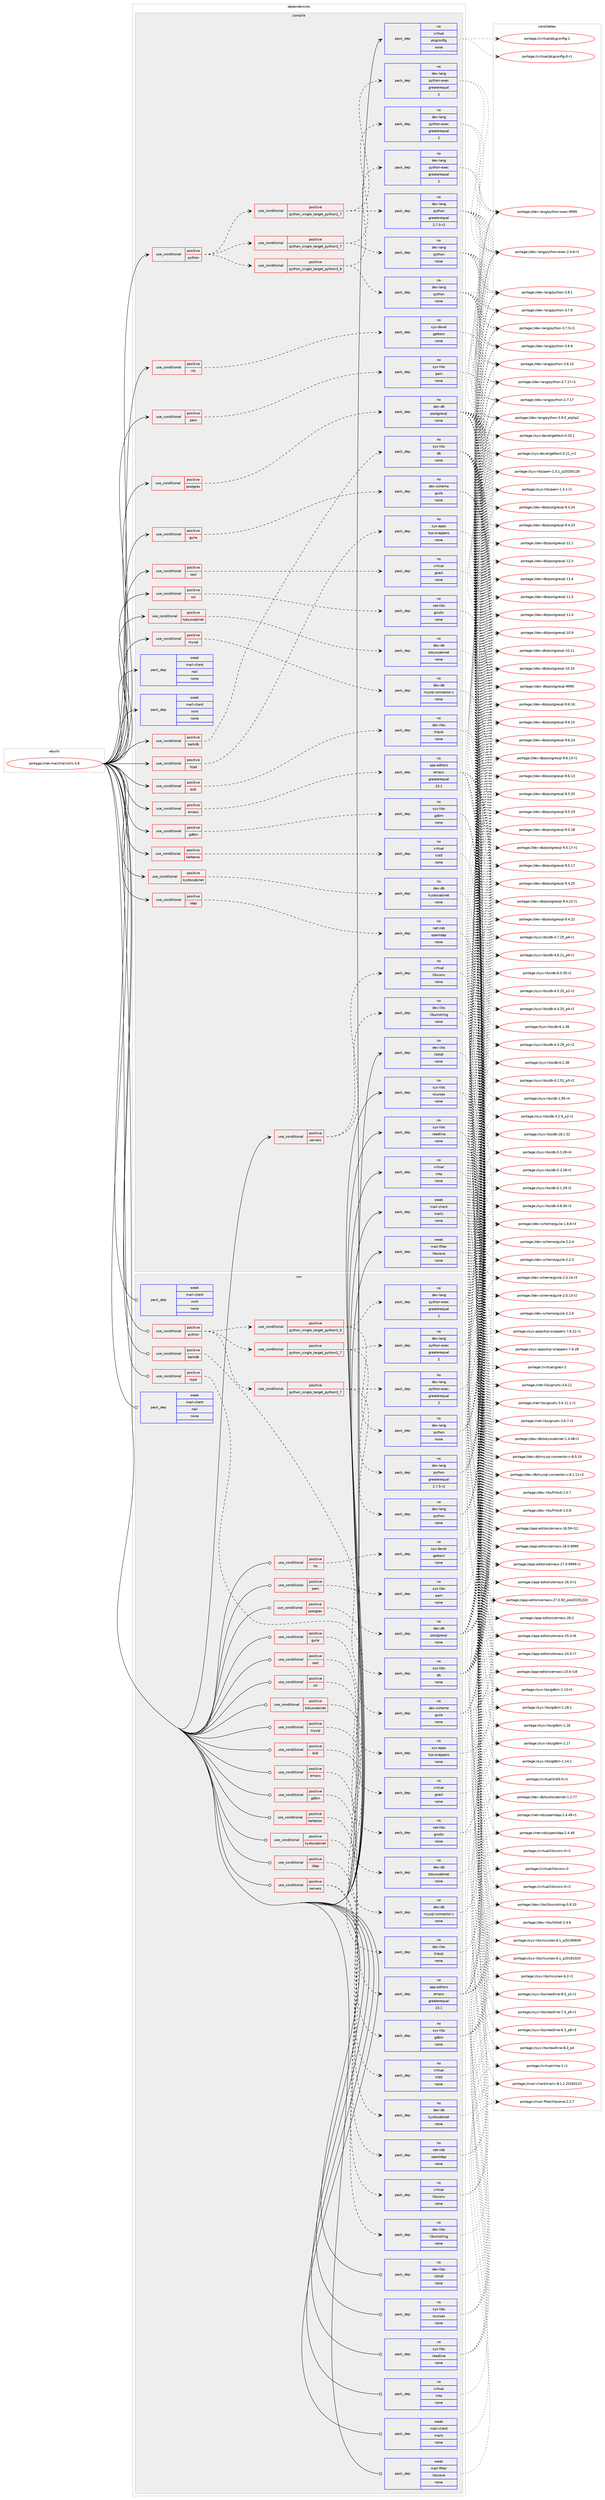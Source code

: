 digraph prolog {

# *************
# Graph options
# *************

newrank=true;
concentrate=true;
compound=true;
graph [rankdir=LR,fontname=Helvetica,fontsize=10,ranksep=1.5];#, ranksep=2.5, nodesep=0.2];
edge  [arrowhead=vee];
node  [fontname=Helvetica,fontsize=10];

# **********
# The ebuild
# **********

subgraph cluster_leftcol {
color=gray;
rank=same;
label=<<i>ebuild</i>>;
id [label="portage://net-mail/mailutils-3.8", color=red, width=4, href="../net-mail/mailutils-3.8.svg"];
}

# ****************
# The dependencies
# ****************

subgraph cluster_midcol {
color=gray;
label=<<i>dependencies</i>>;
subgraph cluster_compile {
fillcolor="#eeeeee";
style=filled;
label=<<i>compile</i>>;
subgraph cond28148 {
dependency133385 [label=<<TABLE BORDER="0" CELLBORDER="1" CELLSPACING="0" CELLPADDING="4"><TR><TD ROWSPAN="3" CELLPADDING="10">use_conditional</TD></TR><TR><TD>positive</TD></TR><TR><TD>berkdb</TD></TR></TABLE>>, shape=none, color=red];
subgraph pack103028 {
dependency133386 [label=<<TABLE BORDER="0" CELLBORDER="1" CELLSPACING="0" CELLPADDING="4" WIDTH="220"><TR><TD ROWSPAN="6" CELLPADDING="30">pack_dep</TD></TR><TR><TD WIDTH="110">no</TD></TR><TR><TD>sys-libs</TD></TR><TR><TD>db</TD></TR><TR><TD>none</TD></TR><TR><TD></TD></TR></TABLE>>, shape=none, color=blue];
}
dependency133385:e -> dependency133386:w [weight=20,style="dashed",arrowhead="vee"];
}
id:e -> dependency133385:w [weight=20,style="solid",arrowhead="vee"];
subgraph cond28149 {
dependency133387 [label=<<TABLE BORDER="0" CELLBORDER="1" CELLSPACING="0" CELLPADDING="4"><TR><TD ROWSPAN="3" CELLPADDING="10">use_conditional</TD></TR><TR><TD>positive</TD></TR><TR><TD>bidi</TD></TR></TABLE>>, shape=none, color=red];
subgraph pack103029 {
dependency133388 [label=<<TABLE BORDER="0" CELLBORDER="1" CELLSPACING="0" CELLPADDING="4" WIDTH="220"><TR><TD ROWSPAN="6" CELLPADDING="30">pack_dep</TD></TR><TR><TD WIDTH="110">no</TD></TR><TR><TD>dev-libs</TD></TR><TR><TD>fribidi</TD></TR><TR><TD>none</TD></TR><TR><TD></TD></TR></TABLE>>, shape=none, color=blue];
}
dependency133387:e -> dependency133388:w [weight=20,style="dashed",arrowhead="vee"];
}
id:e -> dependency133387:w [weight=20,style="solid",arrowhead="vee"];
subgraph cond28150 {
dependency133389 [label=<<TABLE BORDER="0" CELLBORDER="1" CELLSPACING="0" CELLPADDING="4"><TR><TD ROWSPAN="3" CELLPADDING="10">use_conditional</TD></TR><TR><TD>positive</TD></TR><TR><TD>emacs</TD></TR></TABLE>>, shape=none, color=red];
subgraph pack103030 {
dependency133390 [label=<<TABLE BORDER="0" CELLBORDER="1" CELLSPACING="0" CELLPADDING="4" WIDTH="220"><TR><TD ROWSPAN="6" CELLPADDING="30">pack_dep</TD></TR><TR><TD WIDTH="110">no</TD></TR><TR><TD>app-editors</TD></TR><TR><TD>emacs</TD></TR><TR><TD>greaterequal</TD></TR><TR><TD>23.1</TD></TR></TABLE>>, shape=none, color=blue];
}
dependency133389:e -> dependency133390:w [weight=20,style="dashed",arrowhead="vee"];
}
id:e -> dependency133389:w [weight=20,style="solid",arrowhead="vee"];
subgraph cond28151 {
dependency133391 [label=<<TABLE BORDER="0" CELLBORDER="1" CELLSPACING="0" CELLPADDING="4"><TR><TD ROWSPAN="3" CELLPADDING="10">use_conditional</TD></TR><TR><TD>positive</TD></TR><TR><TD>gdbm</TD></TR></TABLE>>, shape=none, color=red];
subgraph pack103031 {
dependency133392 [label=<<TABLE BORDER="0" CELLBORDER="1" CELLSPACING="0" CELLPADDING="4" WIDTH="220"><TR><TD ROWSPAN="6" CELLPADDING="30">pack_dep</TD></TR><TR><TD WIDTH="110">no</TD></TR><TR><TD>sys-libs</TD></TR><TR><TD>gdbm</TD></TR><TR><TD>none</TD></TR><TR><TD></TD></TR></TABLE>>, shape=none, color=blue];
}
dependency133391:e -> dependency133392:w [weight=20,style="dashed",arrowhead="vee"];
}
id:e -> dependency133391:w [weight=20,style="solid",arrowhead="vee"];
subgraph cond28152 {
dependency133393 [label=<<TABLE BORDER="0" CELLBORDER="1" CELLSPACING="0" CELLPADDING="4"><TR><TD ROWSPAN="3" CELLPADDING="10">use_conditional</TD></TR><TR><TD>positive</TD></TR><TR><TD>guile</TD></TR></TABLE>>, shape=none, color=red];
subgraph pack103032 {
dependency133394 [label=<<TABLE BORDER="0" CELLBORDER="1" CELLSPACING="0" CELLPADDING="4" WIDTH="220"><TR><TD ROWSPAN="6" CELLPADDING="30">pack_dep</TD></TR><TR><TD WIDTH="110">no</TD></TR><TR><TD>dev-scheme</TD></TR><TR><TD>guile</TD></TR><TR><TD>none</TD></TR><TR><TD></TD></TR></TABLE>>, shape=none, color=blue];
}
dependency133393:e -> dependency133394:w [weight=20,style="dashed",arrowhead="vee"];
}
id:e -> dependency133393:w [weight=20,style="solid",arrowhead="vee"];
subgraph cond28153 {
dependency133395 [label=<<TABLE BORDER="0" CELLBORDER="1" CELLSPACING="0" CELLPADDING="4"><TR><TD ROWSPAN="3" CELLPADDING="10">use_conditional</TD></TR><TR><TD>positive</TD></TR><TR><TD>kerberos</TD></TR></TABLE>>, shape=none, color=red];
subgraph pack103033 {
dependency133396 [label=<<TABLE BORDER="0" CELLBORDER="1" CELLSPACING="0" CELLPADDING="4" WIDTH="220"><TR><TD ROWSPAN="6" CELLPADDING="30">pack_dep</TD></TR><TR><TD WIDTH="110">no</TD></TR><TR><TD>virtual</TD></TR><TR><TD>krb5</TD></TR><TR><TD>none</TD></TR><TR><TD></TD></TR></TABLE>>, shape=none, color=blue];
}
dependency133395:e -> dependency133396:w [weight=20,style="dashed",arrowhead="vee"];
}
id:e -> dependency133395:w [weight=20,style="solid",arrowhead="vee"];
subgraph cond28154 {
dependency133397 [label=<<TABLE BORDER="0" CELLBORDER="1" CELLSPACING="0" CELLPADDING="4"><TR><TD ROWSPAN="3" CELLPADDING="10">use_conditional</TD></TR><TR><TD>positive</TD></TR><TR><TD>kyotocabinet</TD></TR></TABLE>>, shape=none, color=red];
subgraph pack103034 {
dependency133398 [label=<<TABLE BORDER="0" CELLBORDER="1" CELLSPACING="0" CELLPADDING="4" WIDTH="220"><TR><TD ROWSPAN="6" CELLPADDING="30">pack_dep</TD></TR><TR><TD WIDTH="110">no</TD></TR><TR><TD>dev-db</TD></TR><TR><TD>kyotocabinet</TD></TR><TR><TD>none</TD></TR><TR><TD></TD></TR></TABLE>>, shape=none, color=blue];
}
dependency133397:e -> dependency133398:w [weight=20,style="dashed",arrowhead="vee"];
}
id:e -> dependency133397:w [weight=20,style="solid",arrowhead="vee"];
subgraph cond28155 {
dependency133399 [label=<<TABLE BORDER="0" CELLBORDER="1" CELLSPACING="0" CELLPADDING="4"><TR><TD ROWSPAN="3" CELLPADDING="10">use_conditional</TD></TR><TR><TD>positive</TD></TR><TR><TD>ldap</TD></TR></TABLE>>, shape=none, color=red];
subgraph pack103035 {
dependency133400 [label=<<TABLE BORDER="0" CELLBORDER="1" CELLSPACING="0" CELLPADDING="4" WIDTH="220"><TR><TD ROWSPAN="6" CELLPADDING="30">pack_dep</TD></TR><TR><TD WIDTH="110">no</TD></TR><TR><TD>net-nds</TD></TR><TR><TD>openldap</TD></TR><TR><TD>none</TD></TR><TR><TD></TD></TR></TABLE>>, shape=none, color=blue];
}
dependency133399:e -> dependency133400:w [weight=20,style="dashed",arrowhead="vee"];
}
id:e -> dependency133399:w [weight=20,style="solid",arrowhead="vee"];
subgraph cond28156 {
dependency133401 [label=<<TABLE BORDER="0" CELLBORDER="1" CELLSPACING="0" CELLPADDING="4"><TR><TD ROWSPAN="3" CELLPADDING="10">use_conditional</TD></TR><TR><TD>positive</TD></TR><TR><TD>mysql</TD></TR></TABLE>>, shape=none, color=red];
subgraph pack103036 {
dependency133402 [label=<<TABLE BORDER="0" CELLBORDER="1" CELLSPACING="0" CELLPADDING="4" WIDTH="220"><TR><TD ROWSPAN="6" CELLPADDING="30">pack_dep</TD></TR><TR><TD WIDTH="110">no</TD></TR><TR><TD>dev-db</TD></TR><TR><TD>mysql-connector-c</TD></TR><TR><TD>none</TD></TR><TR><TD></TD></TR></TABLE>>, shape=none, color=blue];
}
dependency133401:e -> dependency133402:w [weight=20,style="dashed",arrowhead="vee"];
}
id:e -> dependency133401:w [weight=20,style="solid",arrowhead="vee"];
subgraph cond28157 {
dependency133403 [label=<<TABLE BORDER="0" CELLBORDER="1" CELLSPACING="0" CELLPADDING="4"><TR><TD ROWSPAN="3" CELLPADDING="10">use_conditional</TD></TR><TR><TD>positive</TD></TR><TR><TD>nls</TD></TR></TABLE>>, shape=none, color=red];
subgraph pack103037 {
dependency133404 [label=<<TABLE BORDER="0" CELLBORDER="1" CELLSPACING="0" CELLPADDING="4" WIDTH="220"><TR><TD ROWSPAN="6" CELLPADDING="30">pack_dep</TD></TR><TR><TD WIDTH="110">no</TD></TR><TR><TD>sys-devel</TD></TR><TR><TD>gettext</TD></TR><TR><TD>none</TD></TR><TR><TD></TD></TR></TABLE>>, shape=none, color=blue];
}
dependency133403:e -> dependency133404:w [weight=20,style="dashed",arrowhead="vee"];
}
id:e -> dependency133403:w [weight=20,style="solid",arrowhead="vee"];
subgraph cond28158 {
dependency133405 [label=<<TABLE BORDER="0" CELLBORDER="1" CELLSPACING="0" CELLPADDING="4"><TR><TD ROWSPAN="3" CELLPADDING="10">use_conditional</TD></TR><TR><TD>positive</TD></TR><TR><TD>pam</TD></TR></TABLE>>, shape=none, color=red];
subgraph pack103038 {
dependency133406 [label=<<TABLE BORDER="0" CELLBORDER="1" CELLSPACING="0" CELLPADDING="4" WIDTH="220"><TR><TD ROWSPAN="6" CELLPADDING="30">pack_dep</TD></TR><TR><TD WIDTH="110">no</TD></TR><TR><TD>sys-libs</TD></TR><TR><TD>pam</TD></TR><TR><TD>none</TD></TR><TR><TD></TD></TR></TABLE>>, shape=none, color=blue];
}
dependency133405:e -> dependency133406:w [weight=20,style="dashed",arrowhead="vee"];
}
id:e -> dependency133405:w [weight=20,style="solid",arrowhead="vee"];
subgraph cond28159 {
dependency133407 [label=<<TABLE BORDER="0" CELLBORDER="1" CELLSPACING="0" CELLPADDING="4"><TR><TD ROWSPAN="3" CELLPADDING="10">use_conditional</TD></TR><TR><TD>positive</TD></TR><TR><TD>postgres</TD></TR></TABLE>>, shape=none, color=red];
subgraph pack103039 {
dependency133408 [label=<<TABLE BORDER="0" CELLBORDER="1" CELLSPACING="0" CELLPADDING="4" WIDTH="220"><TR><TD ROWSPAN="6" CELLPADDING="30">pack_dep</TD></TR><TR><TD WIDTH="110">no</TD></TR><TR><TD>dev-db</TD></TR><TR><TD>postgresql</TD></TR><TR><TD>none</TD></TR><TR><TD></TD></TR></TABLE>>, shape=none, color=blue];
}
dependency133407:e -> dependency133408:w [weight=20,style="dashed",arrowhead="vee"];
}
id:e -> dependency133407:w [weight=20,style="solid",arrowhead="vee"];
subgraph cond28160 {
dependency133409 [label=<<TABLE BORDER="0" CELLBORDER="1" CELLSPACING="0" CELLPADDING="4"><TR><TD ROWSPAN="3" CELLPADDING="10">use_conditional</TD></TR><TR><TD>positive</TD></TR><TR><TD>python</TD></TR></TABLE>>, shape=none, color=red];
subgraph cond28161 {
dependency133410 [label=<<TABLE BORDER="0" CELLBORDER="1" CELLSPACING="0" CELLPADDING="4"><TR><TD ROWSPAN="3" CELLPADDING="10">use_conditional</TD></TR><TR><TD>positive</TD></TR><TR><TD>python_single_target_python2_7</TD></TR></TABLE>>, shape=none, color=red];
subgraph pack103040 {
dependency133411 [label=<<TABLE BORDER="0" CELLBORDER="1" CELLSPACING="0" CELLPADDING="4" WIDTH="220"><TR><TD ROWSPAN="6" CELLPADDING="30">pack_dep</TD></TR><TR><TD WIDTH="110">no</TD></TR><TR><TD>dev-lang</TD></TR><TR><TD>python</TD></TR><TR><TD>greaterequal</TD></TR><TR><TD>2.7.5-r2</TD></TR></TABLE>>, shape=none, color=blue];
}
dependency133410:e -> dependency133411:w [weight=20,style="dashed",arrowhead="vee"];
subgraph pack103041 {
dependency133412 [label=<<TABLE BORDER="0" CELLBORDER="1" CELLSPACING="0" CELLPADDING="4" WIDTH="220"><TR><TD ROWSPAN="6" CELLPADDING="30">pack_dep</TD></TR><TR><TD WIDTH="110">no</TD></TR><TR><TD>dev-lang</TD></TR><TR><TD>python-exec</TD></TR><TR><TD>greaterequal</TD></TR><TR><TD>2</TD></TR></TABLE>>, shape=none, color=blue];
}
dependency133410:e -> dependency133412:w [weight=20,style="dashed",arrowhead="vee"];
}
dependency133409:e -> dependency133410:w [weight=20,style="dashed",arrowhead="vee"];
subgraph cond28162 {
dependency133413 [label=<<TABLE BORDER="0" CELLBORDER="1" CELLSPACING="0" CELLPADDING="4"><TR><TD ROWSPAN="3" CELLPADDING="10">use_conditional</TD></TR><TR><TD>positive</TD></TR><TR><TD>python_single_target_python3_6</TD></TR></TABLE>>, shape=none, color=red];
subgraph pack103042 {
dependency133414 [label=<<TABLE BORDER="0" CELLBORDER="1" CELLSPACING="0" CELLPADDING="4" WIDTH="220"><TR><TD ROWSPAN="6" CELLPADDING="30">pack_dep</TD></TR><TR><TD WIDTH="110">no</TD></TR><TR><TD>dev-lang</TD></TR><TR><TD>python</TD></TR><TR><TD>none</TD></TR><TR><TD></TD></TR></TABLE>>, shape=none, color=blue];
}
dependency133413:e -> dependency133414:w [weight=20,style="dashed",arrowhead="vee"];
subgraph pack103043 {
dependency133415 [label=<<TABLE BORDER="0" CELLBORDER="1" CELLSPACING="0" CELLPADDING="4" WIDTH="220"><TR><TD ROWSPAN="6" CELLPADDING="30">pack_dep</TD></TR><TR><TD WIDTH="110">no</TD></TR><TR><TD>dev-lang</TD></TR><TR><TD>python-exec</TD></TR><TR><TD>greaterequal</TD></TR><TR><TD>2</TD></TR></TABLE>>, shape=none, color=blue];
}
dependency133413:e -> dependency133415:w [weight=20,style="dashed",arrowhead="vee"];
}
dependency133409:e -> dependency133413:w [weight=20,style="dashed",arrowhead="vee"];
subgraph cond28163 {
dependency133416 [label=<<TABLE BORDER="0" CELLBORDER="1" CELLSPACING="0" CELLPADDING="4"><TR><TD ROWSPAN="3" CELLPADDING="10">use_conditional</TD></TR><TR><TD>positive</TD></TR><TR><TD>python_single_target_python3_7</TD></TR></TABLE>>, shape=none, color=red];
subgraph pack103044 {
dependency133417 [label=<<TABLE BORDER="0" CELLBORDER="1" CELLSPACING="0" CELLPADDING="4" WIDTH="220"><TR><TD ROWSPAN="6" CELLPADDING="30">pack_dep</TD></TR><TR><TD WIDTH="110">no</TD></TR><TR><TD>dev-lang</TD></TR><TR><TD>python</TD></TR><TR><TD>none</TD></TR><TR><TD></TD></TR></TABLE>>, shape=none, color=blue];
}
dependency133416:e -> dependency133417:w [weight=20,style="dashed",arrowhead="vee"];
subgraph pack103045 {
dependency133418 [label=<<TABLE BORDER="0" CELLBORDER="1" CELLSPACING="0" CELLPADDING="4" WIDTH="220"><TR><TD ROWSPAN="6" CELLPADDING="30">pack_dep</TD></TR><TR><TD WIDTH="110">no</TD></TR><TR><TD>dev-lang</TD></TR><TR><TD>python-exec</TD></TR><TR><TD>greaterequal</TD></TR><TR><TD>2</TD></TR></TABLE>>, shape=none, color=blue];
}
dependency133416:e -> dependency133418:w [weight=20,style="dashed",arrowhead="vee"];
}
dependency133409:e -> dependency133416:w [weight=20,style="dashed",arrowhead="vee"];
}
id:e -> dependency133409:w [weight=20,style="solid",arrowhead="vee"];
subgraph cond28164 {
dependency133419 [label=<<TABLE BORDER="0" CELLBORDER="1" CELLSPACING="0" CELLPADDING="4"><TR><TD ROWSPAN="3" CELLPADDING="10">use_conditional</TD></TR><TR><TD>positive</TD></TR><TR><TD>sasl</TD></TR></TABLE>>, shape=none, color=red];
subgraph pack103046 {
dependency133420 [label=<<TABLE BORDER="0" CELLBORDER="1" CELLSPACING="0" CELLPADDING="4" WIDTH="220"><TR><TD ROWSPAN="6" CELLPADDING="30">pack_dep</TD></TR><TR><TD WIDTH="110">no</TD></TR><TR><TD>virtual</TD></TR><TR><TD>gsasl</TD></TR><TR><TD>none</TD></TR><TR><TD></TD></TR></TABLE>>, shape=none, color=blue];
}
dependency133419:e -> dependency133420:w [weight=20,style="dashed",arrowhead="vee"];
}
id:e -> dependency133419:w [weight=20,style="solid",arrowhead="vee"];
subgraph cond28165 {
dependency133421 [label=<<TABLE BORDER="0" CELLBORDER="1" CELLSPACING="0" CELLPADDING="4"><TR><TD ROWSPAN="3" CELLPADDING="10">use_conditional</TD></TR><TR><TD>positive</TD></TR><TR><TD>servers</TD></TR></TABLE>>, shape=none, color=red];
subgraph pack103047 {
dependency133422 [label=<<TABLE BORDER="0" CELLBORDER="1" CELLSPACING="0" CELLPADDING="4" WIDTH="220"><TR><TD ROWSPAN="6" CELLPADDING="30">pack_dep</TD></TR><TR><TD WIDTH="110">no</TD></TR><TR><TD>virtual</TD></TR><TR><TD>libiconv</TD></TR><TR><TD>none</TD></TR><TR><TD></TD></TR></TABLE>>, shape=none, color=blue];
}
dependency133421:e -> dependency133422:w [weight=20,style="dashed",arrowhead="vee"];
subgraph pack103048 {
dependency133423 [label=<<TABLE BORDER="0" CELLBORDER="1" CELLSPACING="0" CELLPADDING="4" WIDTH="220"><TR><TD ROWSPAN="6" CELLPADDING="30">pack_dep</TD></TR><TR><TD WIDTH="110">no</TD></TR><TR><TD>dev-libs</TD></TR><TR><TD>libunistring</TD></TR><TR><TD>none</TD></TR><TR><TD></TD></TR></TABLE>>, shape=none, color=blue];
}
dependency133421:e -> dependency133423:w [weight=20,style="dashed",arrowhead="vee"];
}
id:e -> dependency133421:w [weight=20,style="solid",arrowhead="vee"];
subgraph cond28166 {
dependency133424 [label=<<TABLE BORDER="0" CELLBORDER="1" CELLSPACING="0" CELLPADDING="4"><TR><TD ROWSPAN="3" CELLPADDING="10">use_conditional</TD></TR><TR><TD>positive</TD></TR><TR><TD>ssl</TD></TR></TABLE>>, shape=none, color=red];
subgraph pack103049 {
dependency133425 [label=<<TABLE BORDER="0" CELLBORDER="1" CELLSPACING="0" CELLPADDING="4" WIDTH="220"><TR><TD ROWSPAN="6" CELLPADDING="30">pack_dep</TD></TR><TR><TD WIDTH="110">no</TD></TR><TR><TD>net-libs</TD></TR><TR><TD>gnutls</TD></TR><TR><TD>none</TD></TR><TR><TD></TD></TR></TABLE>>, shape=none, color=blue];
}
dependency133424:e -> dependency133425:w [weight=20,style="dashed",arrowhead="vee"];
}
id:e -> dependency133424:w [weight=20,style="solid",arrowhead="vee"];
subgraph cond28167 {
dependency133426 [label=<<TABLE BORDER="0" CELLBORDER="1" CELLSPACING="0" CELLPADDING="4"><TR><TD ROWSPAN="3" CELLPADDING="10">use_conditional</TD></TR><TR><TD>positive</TD></TR><TR><TD>tcpd</TD></TR></TABLE>>, shape=none, color=red];
subgraph pack103050 {
dependency133427 [label=<<TABLE BORDER="0" CELLBORDER="1" CELLSPACING="0" CELLPADDING="4" WIDTH="220"><TR><TD ROWSPAN="6" CELLPADDING="30">pack_dep</TD></TR><TR><TD WIDTH="110">no</TD></TR><TR><TD>sys-apps</TD></TR><TR><TD>tcp-wrappers</TD></TR><TR><TD>none</TD></TR><TR><TD></TD></TR></TABLE>>, shape=none, color=blue];
}
dependency133426:e -> dependency133427:w [weight=20,style="dashed",arrowhead="vee"];
}
id:e -> dependency133426:w [weight=20,style="solid",arrowhead="vee"];
subgraph cond28168 {
dependency133428 [label=<<TABLE BORDER="0" CELLBORDER="1" CELLSPACING="0" CELLPADDING="4"><TR><TD ROWSPAN="3" CELLPADDING="10">use_conditional</TD></TR><TR><TD>positive</TD></TR><TR><TD>tokyocabinet</TD></TR></TABLE>>, shape=none, color=red];
subgraph pack103051 {
dependency133429 [label=<<TABLE BORDER="0" CELLBORDER="1" CELLSPACING="0" CELLPADDING="4" WIDTH="220"><TR><TD ROWSPAN="6" CELLPADDING="30">pack_dep</TD></TR><TR><TD WIDTH="110">no</TD></TR><TR><TD>dev-db</TD></TR><TR><TD>tokyocabinet</TD></TR><TR><TD>none</TD></TR><TR><TD></TD></TR></TABLE>>, shape=none, color=blue];
}
dependency133428:e -> dependency133429:w [weight=20,style="dashed",arrowhead="vee"];
}
id:e -> dependency133428:w [weight=20,style="solid",arrowhead="vee"];
subgraph pack103052 {
dependency133430 [label=<<TABLE BORDER="0" CELLBORDER="1" CELLSPACING="0" CELLPADDING="4" WIDTH="220"><TR><TD ROWSPAN="6" CELLPADDING="30">pack_dep</TD></TR><TR><TD WIDTH="110">no</TD></TR><TR><TD>dev-libs</TD></TR><TR><TD>libltdl</TD></TR><TR><TD>none</TD></TR><TR><TD></TD></TR></TABLE>>, shape=none, color=blue];
}
id:e -> dependency133430:w [weight=20,style="solid",arrowhead="vee"];
subgraph pack103053 {
dependency133431 [label=<<TABLE BORDER="0" CELLBORDER="1" CELLSPACING="0" CELLPADDING="4" WIDTH="220"><TR><TD ROWSPAN="6" CELLPADDING="30">pack_dep</TD></TR><TR><TD WIDTH="110">no</TD></TR><TR><TD>sys-libs</TD></TR><TR><TD>ncurses</TD></TR><TR><TD>none</TD></TR><TR><TD></TD></TR></TABLE>>, shape=none, color=blue];
}
id:e -> dependency133431:w [weight=20,style="solid",arrowhead="vee"];
subgraph pack103054 {
dependency133432 [label=<<TABLE BORDER="0" CELLBORDER="1" CELLSPACING="0" CELLPADDING="4" WIDTH="220"><TR><TD ROWSPAN="6" CELLPADDING="30">pack_dep</TD></TR><TR><TD WIDTH="110">no</TD></TR><TR><TD>sys-libs</TD></TR><TR><TD>readline</TD></TR><TR><TD>none</TD></TR><TR><TD></TD></TR></TABLE>>, shape=none, color=blue];
}
id:e -> dependency133432:w [weight=20,style="solid",arrowhead="vee"];
subgraph pack103055 {
dependency133433 [label=<<TABLE BORDER="0" CELLBORDER="1" CELLSPACING="0" CELLPADDING="4" WIDTH="220"><TR><TD ROWSPAN="6" CELLPADDING="30">pack_dep</TD></TR><TR><TD WIDTH="110">no</TD></TR><TR><TD>virtual</TD></TR><TR><TD>mta</TD></TR><TR><TD>none</TD></TR><TR><TD></TD></TR></TABLE>>, shape=none, color=blue];
}
id:e -> dependency133433:w [weight=20,style="solid",arrowhead="vee"];
subgraph pack103056 {
dependency133434 [label=<<TABLE BORDER="0" CELLBORDER="1" CELLSPACING="0" CELLPADDING="4" WIDTH="220"><TR><TD ROWSPAN="6" CELLPADDING="30">pack_dep</TD></TR><TR><TD WIDTH="110">no</TD></TR><TR><TD>virtual</TD></TR><TR><TD>pkgconfig</TD></TR><TR><TD>none</TD></TR><TR><TD></TD></TR></TABLE>>, shape=none, color=blue];
}
id:e -> dependency133434:w [weight=20,style="solid",arrowhead="vee"];
subgraph pack103057 {
dependency133435 [label=<<TABLE BORDER="0" CELLBORDER="1" CELLSPACING="0" CELLPADDING="4" WIDTH="220"><TR><TD ROWSPAN="6" CELLPADDING="30">pack_dep</TD></TR><TR><TD WIDTH="110">weak</TD></TR><TR><TD>mail-client</TD></TR><TR><TD>mailx</TD></TR><TR><TD>none</TD></TR><TR><TD></TD></TR></TABLE>>, shape=none, color=blue];
}
id:e -> dependency133435:w [weight=20,style="solid",arrowhead="vee"];
subgraph pack103058 {
dependency133436 [label=<<TABLE BORDER="0" CELLBORDER="1" CELLSPACING="0" CELLPADDING="4" WIDTH="220"><TR><TD ROWSPAN="6" CELLPADDING="30">pack_dep</TD></TR><TR><TD WIDTH="110">weak</TD></TR><TR><TD>mail-client</TD></TR><TR><TD>nail</TD></TR><TR><TD>none</TD></TR><TR><TD></TD></TR></TABLE>>, shape=none, color=blue];
}
id:e -> dependency133436:w [weight=20,style="solid",arrowhead="vee"];
subgraph pack103059 {
dependency133437 [label=<<TABLE BORDER="0" CELLBORDER="1" CELLSPACING="0" CELLPADDING="4" WIDTH="220"><TR><TD ROWSPAN="6" CELLPADDING="30">pack_dep</TD></TR><TR><TD WIDTH="110">weak</TD></TR><TR><TD>mail-client</TD></TR><TR><TD>nmh</TD></TR><TR><TD>none</TD></TR><TR><TD></TD></TR></TABLE>>, shape=none, color=blue];
}
id:e -> dependency133437:w [weight=20,style="solid",arrowhead="vee"];
subgraph pack103060 {
dependency133438 [label=<<TABLE BORDER="0" CELLBORDER="1" CELLSPACING="0" CELLPADDING="4" WIDTH="220"><TR><TD ROWSPAN="6" CELLPADDING="30">pack_dep</TD></TR><TR><TD WIDTH="110">weak</TD></TR><TR><TD>mail-filter</TD></TR><TR><TD>libsieve</TD></TR><TR><TD>none</TD></TR><TR><TD></TD></TR></TABLE>>, shape=none, color=blue];
}
id:e -> dependency133438:w [weight=20,style="solid",arrowhead="vee"];
}
subgraph cluster_compileandrun {
fillcolor="#eeeeee";
style=filled;
label=<<i>compile and run</i>>;
}
subgraph cluster_run {
fillcolor="#eeeeee";
style=filled;
label=<<i>run</i>>;
subgraph cond28169 {
dependency133439 [label=<<TABLE BORDER="0" CELLBORDER="1" CELLSPACING="0" CELLPADDING="4"><TR><TD ROWSPAN="3" CELLPADDING="10">use_conditional</TD></TR><TR><TD>positive</TD></TR><TR><TD>berkdb</TD></TR></TABLE>>, shape=none, color=red];
subgraph pack103061 {
dependency133440 [label=<<TABLE BORDER="0" CELLBORDER="1" CELLSPACING="0" CELLPADDING="4" WIDTH="220"><TR><TD ROWSPAN="6" CELLPADDING="30">pack_dep</TD></TR><TR><TD WIDTH="110">no</TD></TR><TR><TD>sys-libs</TD></TR><TR><TD>db</TD></TR><TR><TD>none</TD></TR><TR><TD></TD></TR></TABLE>>, shape=none, color=blue];
}
dependency133439:e -> dependency133440:w [weight=20,style="dashed",arrowhead="vee"];
}
id:e -> dependency133439:w [weight=20,style="solid",arrowhead="odot"];
subgraph cond28170 {
dependency133441 [label=<<TABLE BORDER="0" CELLBORDER="1" CELLSPACING="0" CELLPADDING="4"><TR><TD ROWSPAN="3" CELLPADDING="10">use_conditional</TD></TR><TR><TD>positive</TD></TR><TR><TD>bidi</TD></TR></TABLE>>, shape=none, color=red];
subgraph pack103062 {
dependency133442 [label=<<TABLE BORDER="0" CELLBORDER="1" CELLSPACING="0" CELLPADDING="4" WIDTH="220"><TR><TD ROWSPAN="6" CELLPADDING="30">pack_dep</TD></TR><TR><TD WIDTH="110">no</TD></TR><TR><TD>dev-libs</TD></TR><TR><TD>fribidi</TD></TR><TR><TD>none</TD></TR><TR><TD></TD></TR></TABLE>>, shape=none, color=blue];
}
dependency133441:e -> dependency133442:w [weight=20,style="dashed",arrowhead="vee"];
}
id:e -> dependency133441:w [weight=20,style="solid",arrowhead="odot"];
subgraph cond28171 {
dependency133443 [label=<<TABLE BORDER="0" CELLBORDER="1" CELLSPACING="0" CELLPADDING="4"><TR><TD ROWSPAN="3" CELLPADDING="10">use_conditional</TD></TR><TR><TD>positive</TD></TR><TR><TD>emacs</TD></TR></TABLE>>, shape=none, color=red];
subgraph pack103063 {
dependency133444 [label=<<TABLE BORDER="0" CELLBORDER="1" CELLSPACING="0" CELLPADDING="4" WIDTH="220"><TR><TD ROWSPAN="6" CELLPADDING="30">pack_dep</TD></TR><TR><TD WIDTH="110">no</TD></TR><TR><TD>app-editors</TD></TR><TR><TD>emacs</TD></TR><TR><TD>greaterequal</TD></TR><TR><TD>23.1</TD></TR></TABLE>>, shape=none, color=blue];
}
dependency133443:e -> dependency133444:w [weight=20,style="dashed",arrowhead="vee"];
}
id:e -> dependency133443:w [weight=20,style="solid",arrowhead="odot"];
subgraph cond28172 {
dependency133445 [label=<<TABLE BORDER="0" CELLBORDER="1" CELLSPACING="0" CELLPADDING="4"><TR><TD ROWSPAN="3" CELLPADDING="10">use_conditional</TD></TR><TR><TD>positive</TD></TR><TR><TD>gdbm</TD></TR></TABLE>>, shape=none, color=red];
subgraph pack103064 {
dependency133446 [label=<<TABLE BORDER="0" CELLBORDER="1" CELLSPACING="0" CELLPADDING="4" WIDTH="220"><TR><TD ROWSPAN="6" CELLPADDING="30">pack_dep</TD></TR><TR><TD WIDTH="110">no</TD></TR><TR><TD>sys-libs</TD></TR><TR><TD>gdbm</TD></TR><TR><TD>none</TD></TR><TR><TD></TD></TR></TABLE>>, shape=none, color=blue];
}
dependency133445:e -> dependency133446:w [weight=20,style="dashed",arrowhead="vee"];
}
id:e -> dependency133445:w [weight=20,style="solid",arrowhead="odot"];
subgraph cond28173 {
dependency133447 [label=<<TABLE BORDER="0" CELLBORDER="1" CELLSPACING="0" CELLPADDING="4"><TR><TD ROWSPAN="3" CELLPADDING="10">use_conditional</TD></TR><TR><TD>positive</TD></TR><TR><TD>guile</TD></TR></TABLE>>, shape=none, color=red];
subgraph pack103065 {
dependency133448 [label=<<TABLE BORDER="0" CELLBORDER="1" CELLSPACING="0" CELLPADDING="4" WIDTH="220"><TR><TD ROWSPAN="6" CELLPADDING="30">pack_dep</TD></TR><TR><TD WIDTH="110">no</TD></TR><TR><TD>dev-scheme</TD></TR><TR><TD>guile</TD></TR><TR><TD>none</TD></TR><TR><TD></TD></TR></TABLE>>, shape=none, color=blue];
}
dependency133447:e -> dependency133448:w [weight=20,style="dashed",arrowhead="vee"];
}
id:e -> dependency133447:w [weight=20,style="solid",arrowhead="odot"];
subgraph cond28174 {
dependency133449 [label=<<TABLE BORDER="0" CELLBORDER="1" CELLSPACING="0" CELLPADDING="4"><TR><TD ROWSPAN="3" CELLPADDING="10">use_conditional</TD></TR><TR><TD>positive</TD></TR><TR><TD>kerberos</TD></TR></TABLE>>, shape=none, color=red];
subgraph pack103066 {
dependency133450 [label=<<TABLE BORDER="0" CELLBORDER="1" CELLSPACING="0" CELLPADDING="4" WIDTH="220"><TR><TD ROWSPAN="6" CELLPADDING="30">pack_dep</TD></TR><TR><TD WIDTH="110">no</TD></TR><TR><TD>virtual</TD></TR><TR><TD>krb5</TD></TR><TR><TD>none</TD></TR><TR><TD></TD></TR></TABLE>>, shape=none, color=blue];
}
dependency133449:e -> dependency133450:w [weight=20,style="dashed",arrowhead="vee"];
}
id:e -> dependency133449:w [weight=20,style="solid",arrowhead="odot"];
subgraph cond28175 {
dependency133451 [label=<<TABLE BORDER="0" CELLBORDER="1" CELLSPACING="0" CELLPADDING="4"><TR><TD ROWSPAN="3" CELLPADDING="10">use_conditional</TD></TR><TR><TD>positive</TD></TR><TR><TD>kyotocabinet</TD></TR></TABLE>>, shape=none, color=red];
subgraph pack103067 {
dependency133452 [label=<<TABLE BORDER="0" CELLBORDER="1" CELLSPACING="0" CELLPADDING="4" WIDTH="220"><TR><TD ROWSPAN="6" CELLPADDING="30">pack_dep</TD></TR><TR><TD WIDTH="110">no</TD></TR><TR><TD>dev-db</TD></TR><TR><TD>kyotocabinet</TD></TR><TR><TD>none</TD></TR><TR><TD></TD></TR></TABLE>>, shape=none, color=blue];
}
dependency133451:e -> dependency133452:w [weight=20,style="dashed",arrowhead="vee"];
}
id:e -> dependency133451:w [weight=20,style="solid",arrowhead="odot"];
subgraph cond28176 {
dependency133453 [label=<<TABLE BORDER="0" CELLBORDER="1" CELLSPACING="0" CELLPADDING="4"><TR><TD ROWSPAN="3" CELLPADDING="10">use_conditional</TD></TR><TR><TD>positive</TD></TR><TR><TD>ldap</TD></TR></TABLE>>, shape=none, color=red];
subgraph pack103068 {
dependency133454 [label=<<TABLE BORDER="0" CELLBORDER="1" CELLSPACING="0" CELLPADDING="4" WIDTH="220"><TR><TD ROWSPAN="6" CELLPADDING="30">pack_dep</TD></TR><TR><TD WIDTH="110">no</TD></TR><TR><TD>net-nds</TD></TR><TR><TD>openldap</TD></TR><TR><TD>none</TD></TR><TR><TD></TD></TR></TABLE>>, shape=none, color=blue];
}
dependency133453:e -> dependency133454:w [weight=20,style="dashed",arrowhead="vee"];
}
id:e -> dependency133453:w [weight=20,style="solid",arrowhead="odot"];
subgraph cond28177 {
dependency133455 [label=<<TABLE BORDER="0" CELLBORDER="1" CELLSPACING="0" CELLPADDING="4"><TR><TD ROWSPAN="3" CELLPADDING="10">use_conditional</TD></TR><TR><TD>positive</TD></TR><TR><TD>mysql</TD></TR></TABLE>>, shape=none, color=red];
subgraph pack103069 {
dependency133456 [label=<<TABLE BORDER="0" CELLBORDER="1" CELLSPACING="0" CELLPADDING="4" WIDTH="220"><TR><TD ROWSPAN="6" CELLPADDING="30">pack_dep</TD></TR><TR><TD WIDTH="110">no</TD></TR><TR><TD>dev-db</TD></TR><TR><TD>mysql-connector-c</TD></TR><TR><TD>none</TD></TR><TR><TD></TD></TR></TABLE>>, shape=none, color=blue];
}
dependency133455:e -> dependency133456:w [weight=20,style="dashed",arrowhead="vee"];
}
id:e -> dependency133455:w [weight=20,style="solid",arrowhead="odot"];
subgraph cond28178 {
dependency133457 [label=<<TABLE BORDER="0" CELLBORDER="1" CELLSPACING="0" CELLPADDING="4"><TR><TD ROWSPAN="3" CELLPADDING="10">use_conditional</TD></TR><TR><TD>positive</TD></TR><TR><TD>nls</TD></TR></TABLE>>, shape=none, color=red];
subgraph pack103070 {
dependency133458 [label=<<TABLE BORDER="0" CELLBORDER="1" CELLSPACING="0" CELLPADDING="4" WIDTH="220"><TR><TD ROWSPAN="6" CELLPADDING="30">pack_dep</TD></TR><TR><TD WIDTH="110">no</TD></TR><TR><TD>sys-devel</TD></TR><TR><TD>gettext</TD></TR><TR><TD>none</TD></TR><TR><TD></TD></TR></TABLE>>, shape=none, color=blue];
}
dependency133457:e -> dependency133458:w [weight=20,style="dashed",arrowhead="vee"];
}
id:e -> dependency133457:w [weight=20,style="solid",arrowhead="odot"];
subgraph cond28179 {
dependency133459 [label=<<TABLE BORDER="0" CELLBORDER="1" CELLSPACING="0" CELLPADDING="4"><TR><TD ROWSPAN="3" CELLPADDING="10">use_conditional</TD></TR><TR><TD>positive</TD></TR><TR><TD>pam</TD></TR></TABLE>>, shape=none, color=red];
subgraph pack103071 {
dependency133460 [label=<<TABLE BORDER="0" CELLBORDER="1" CELLSPACING="0" CELLPADDING="4" WIDTH="220"><TR><TD ROWSPAN="6" CELLPADDING="30">pack_dep</TD></TR><TR><TD WIDTH="110">no</TD></TR><TR><TD>sys-libs</TD></TR><TR><TD>pam</TD></TR><TR><TD>none</TD></TR><TR><TD></TD></TR></TABLE>>, shape=none, color=blue];
}
dependency133459:e -> dependency133460:w [weight=20,style="dashed",arrowhead="vee"];
}
id:e -> dependency133459:w [weight=20,style="solid",arrowhead="odot"];
subgraph cond28180 {
dependency133461 [label=<<TABLE BORDER="0" CELLBORDER="1" CELLSPACING="0" CELLPADDING="4"><TR><TD ROWSPAN="3" CELLPADDING="10">use_conditional</TD></TR><TR><TD>positive</TD></TR><TR><TD>postgres</TD></TR></TABLE>>, shape=none, color=red];
subgraph pack103072 {
dependency133462 [label=<<TABLE BORDER="0" CELLBORDER="1" CELLSPACING="0" CELLPADDING="4" WIDTH="220"><TR><TD ROWSPAN="6" CELLPADDING="30">pack_dep</TD></TR><TR><TD WIDTH="110">no</TD></TR><TR><TD>dev-db</TD></TR><TR><TD>postgresql</TD></TR><TR><TD>none</TD></TR><TR><TD></TD></TR></TABLE>>, shape=none, color=blue];
}
dependency133461:e -> dependency133462:w [weight=20,style="dashed",arrowhead="vee"];
}
id:e -> dependency133461:w [weight=20,style="solid",arrowhead="odot"];
subgraph cond28181 {
dependency133463 [label=<<TABLE BORDER="0" CELLBORDER="1" CELLSPACING="0" CELLPADDING="4"><TR><TD ROWSPAN="3" CELLPADDING="10">use_conditional</TD></TR><TR><TD>positive</TD></TR><TR><TD>python</TD></TR></TABLE>>, shape=none, color=red];
subgraph cond28182 {
dependency133464 [label=<<TABLE BORDER="0" CELLBORDER="1" CELLSPACING="0" CELLPADDING="4"><TR><TD ROWSPAN="3" CELLPADDING="10">use_conditional</TD></TR><TR><TD>positive</TD></TR><TR><TD>python_single_target_python2_7</TD></TR></TABLE>>, shape=none, color=red];
subgraph pack103073 {
dependency133465 [label=<<TABLE BORDER="0" CELLBORDER="1" CELLSPACING="0" CELLPADDING="4" WIDTH="220"><TR><TD ROWSPAN="6" CELLPADDING="30">pack_dep</TD></TR><TR><TD WIDTH="110">no</TD></TR><TR><TD>dev-lang</TD></TR><TR><TD>python</TD></TR><TR><TD>greaterequal</TD></TR><TR><TD>2.7.5-r2</TD></TR></TABLE>>, shape=none, color=blue];
}
dependency133464:e -> dependency133465:w [weight=20,style="dashed",arrowhead="vee"];
subgraph pack103074 {
dependency133466 [label=<<TABLE BORDER="0" CELLBORDER="1" CELLSPACING="0" CELLPADDING="4" WIDTH="220"><TR><TD ROWSPAN="6" CELLPADDING="30">pack_dep</TD></TR><TR><TD WIDTH="110">no</TD></TR><TR><TD>dev-lang</TD></TR><TR><TD>python-exec</TD></TR><TR><TD>greaterequal</TD></TR><TR><TD>2</TD></TR></TABLE>>, shape=none, color=blue];
}
dependency133464:e -> dependency133466:w [weight=20,style="dashed",arrowhead="vee"];
}
dependency133463:e -> dependency133464:w [weight=20,style="dashed",arrowhead="vee"];
subgraph cond28183 {
dependency133467 [label=<<TABLE BORDER="0" CELLBORDER="1" CELLSPACING="0" CELLPADDING="4"><TR><TD ROWSPAN="3" CELLPADDING="10">use_conditional</TD></TR><TR><TD>positive</TD></TR><TR><TD>python_single_target_python3_6</TD></TR></TABLE>>, shape=none, color=red];
subgraph pack103075 {
dependency133468 [label=<<TABLE BORDER="0" CELLBORDER="1" CELLSPACING="0" CELLPADDING="4" WIDTH="220"><TR><TD ROWSPAN="6" CELLPADDING="30">pack_dep</TD></TR><TR><TD WIDTH="110">no</TD></TR><TR><TD>dev-lang</TD></TR><TR><TD>python</TD></TR><TR><TD>none</TD></TR><TR><TD></TD></TR></TABLE>>, shape=none, color=blue];
}
dependency133467:e -> dependency133468:w [weight=20,style="dashed",arrowhead="vee"];
subgraph pack103076 {
dependency133469 [label=<<TABLE BORDER="0" CELLBORDER="1" CELLSPACING="0" CELLPADDING="4" WIDTH="220"><TR><TD ROWSPAN="6" CELLPADDING="30">pack_dep</TD></TR><TR><TD WIDTH="110">no</TD></TR><TR><TD>dev-lang</TD></TR><TR><TD>python-exec</TD></TR><TR><TD>greaterequal</TD></TR><TR><TD>2</TD></TR></TABLE>>, shape=none, color=blue];
}
dependency133467:e -> dependency133469:w [weight=20,style="dashed",arrowhead="vee"];
}
dependency133463:e -> dependency133467:w [weight=20,style="dashed",arrowhead="vee"];
subgraph cond28184 {
dependency133470 [label=<<TABLE BORDER="0" CELLBORDER="1" CELLSPACING="0" CELLPADDING="4"><TR><TD ROWSPAN="3" CELLPADDING="10">use_conditional</TD></TR><TR><TD>positive</TD></TR><TR><TD>python_single_target_python3_7</TD></TR></TABLE>>, shape=none, color=red];
subgraph pack103077 {
dependency133471 [label=<<TABLE BORDER="0" CELLBORDER="1" CELLSPACING="0" CELLPADDING="4" WIDTH="220"><TR><TD ROWSPAN="6" CELLPADDING="30">pack_dep</TD></TR><TR><TD WIDTH="110">no</TD></TR><TR><TD>dev-lang</TD></TR><TR><TD>python</TD></TR><TR><TD>none</TD></TR><TR><TD></TD></TR></TABLE>>, shape=none, color=blue];
}
dependency133470:e -> dependency133471:w [weight=20,style="dashed",arrowhead="vee"];
subgraph pack103078 {
dependency133472 [label=<<TABLE BORDER="0" CELLBORDER="1" CELLSPACING="0" CELLPADDING="4" WIDTH="220"><TR><TD ROWSPAN="6" CELLPADDING="30">pack_dep</TD></TR><TR><TD WIDTH="110">no</TD></TR><TR><TD>dev-lang</TD></TR><TR><TD>python-exec</TD></TR><TR><TD>greaterequal</TD></TR><TR><TD>2</TD></TR></TABLE>>, shape=none, color=blue];
}
dependency133470:e -> dependency133472:w [weight=20,style="dashed",arrowhead="vee"];
}
dependency133463:e -> dependency133470:w [weight=20,style="dashed",arrowhead="vee"];
}
id:e -> dependency133463:w [weight=20,style="solid",arrowhead="odot"];
subgraph cond28185 {
dependency133473 [label=<<TABLE BORDER="0" CELLBORDER="1" CELLSPACING="0" CELLPADDING="4"><TR><TD ROWSPAN="3" CELLPADDING="10">use_conditional</TD></TR><TR><TD>positive</TD></TR><TR><TD>sasl</TD></TR></TABLE>>, shape=none, color=red];
subgraph pack103079 {
dependency133474 [label=<<TABLE BORDER="0" CELLBORDER="1" CELLSPACING="0" CELLPADDING="4" WIDTH="220"><TR><TD ROWSPAN="6" CELLPADDING="30">pack_dep</TD></TR><TR><TD WIDTH="110">no</TD></TR><TR><TD>virtual</TD></TR><TR><TD>gsasl</TD></TR><TR><TD>none</TD></TR><TR><TD></TD></TR></TABLE>>, shape=none, color=blue];
}
dependency133473:e -> dependency133474:w [weight=20,style="dashed",arrowhead="vee"];
}
id:e -> dependency133473:w [weight=20,style="solid",arrowhead="odot"];
subgraph cond28186 {
dependency133475 [label=<<TABLE BORDER="0" CELLBORDER="1" CELLSPACING="0" CELLPADDING="4"><TR><TD ROWSPAN="3" CELLPADDING="10">use_conditional</TD></TR><TR><TD>positive</TD></TR><TR><TD>servers</TD></TR></TABLE>>, shape=none, color=red];
subgraph pack103080 {
dependency133476 [label=<<TABLE BORDER="0" CELLBORDER="1" CELLSPACING="0" CELLPADDING="4" WIDTH="220"><TR><TD ROWSPAN="6" CELLPADDING="30">pack_dep</TD></TR><TR><TD WIDTH="110">no</TD></TR><TR><TD>virtual</TD></TR><TR><TD>libiconv</TD></TR><TR><TD>none</TD></TR><TR><TD></TD></TR></TABLE>>, shape=none, color=blue];
}
dependency133475:e -> dependency133476:w [weight=20,style="dashed",arrowhead="vee"];
subgraph pack103081 {
dependency133477 [label=<<TABLE BORDER="0" CELLBORDER="1" CELLSPACING="0" CELLPADDING="4" WIDTH="220"><TR><TD ROWSPAN="6" CELLPADDING="30">pack_dep</TD></TR><TR><TD WIDTH="110">no</TD></TR><TR><TD>dev-libs</TD></TR><TR><TD>libunistring</TD></TR><TR><TD>none</TD></TR><TR><TD></TD></TR></TABLE>>, shape=none, color=blue];
}
dependency133475:e -> dependency133477:w [weight=20,style="dashed",arrowhead="vee"];
}
id:e -> dependency133475:w [weight=20,style="solid",arrowhead="odot"];
subgraph cond28187 {
dependency133478 [label=<<TABLE BORDER="0" CELLBORDER="1" CELLSPACING="0" CELLPADDING="4"><TR><TD ROWSPAN="3" CELLPADDING="10">use_conditional</TD></TR><TR><TD>positive</TD></TR><TR><TD>ssl</TD></TR></TABLE>>, shape=none, color=red];
subgraph pack103082 {
dependency133479 [label=<<TABLE BORDER="0" CELLBORDER="1" CELLSPACING="0" CELLPADDING="4" WIDTH="220"><TR><TD ROWSPAN="6" CELLPADDING="30">pack_dep</TD></TR><TR><TD WIDTH="110">no</TD></TR><TR><TD>net-libs</TD></TR><TR><TD>gnutls</TD></TR><TR><TD>none</TD></TR><TR><TD></TD></TR></TABLE>>, shape=none, color=blue];
}
dependency133478:e -> dependency133479:w [weight=20,style="dashed",arrowhead="vee"];
}
id:e -> dependency133478:w [weight=20,style="solid",arrowhead="odot"];
subgraph cond28188 {
dependency133480 [label=<<TABLE BORDER="0" CELLBORDER="1" CELLSPACING="0" CELLPADDING="4"><TR><TD ROWSPAN="3" CELLPADDING="10">use_conditional</TD></TR><TR><TD>positive</TD></TR><TR><TD>tcpd</TD></TR></TABLE>>, shape=none, color=red];
subgraph pack103083 {
dependency133481 [label=<<TABLE BORDER="0" CELLBORDER="1" CELLSPACING="0" CELLPADDING="4" WIDTH="220"><TR><TD ROWSPAN="6" CELLPADDING="30">pack_dep</TD></TR><TR><TD WIDTH="110">no</TD></TR><TR><TD>sys-apps</TD></TR><TR><TD>tcp-wrappers</TD></TR><TR><TD>none</TD></TR><TR><TD></TD></TR></TABLE>>, shape=none, color=blue];
}
dependency133480:e -> dependency133481:w [weight=20,style="dashed",arrowhead="vee"];
}
id:e -> dependency133480:w [weight=20,style="solid",arrowhead="odot"];
subgraph cond28189 {
dependency133482 [label=<<TABLE BORDER="0" CELLBORDER="1" CELLSPACING="0" CELLPADDING="4"><TR><TD ROWSPAN="3" CELLPADDING="10">use_conditional</TD></TR><TR><TD>positive</TD></TR><TR><TD>tokyocabinet</TD></TR></TABLE>>, shape=none, color=red];
subgraph pack103084 {
dependency133483 [label=<<TABLE BORDER="0" CELLBORDER="1" CELLSPACING="0" CELLPADDING="4" WIDTH="220"><TR><TD ROWSPAN="6" CELLPADDING="30">pack_dep</TD></TR><TR><TD WIDTH="110">no</TD></TR><TR><TD>dev-db</TD></TR><TR><TD>tokyocabinet</TD></TR><TR><TD>none</TD></TR><TR><TD></TD></TR></TABLE>>, shape=none, color=blue];
}
dependency133482:e -> dependency133483:w [weight=20,style="dashed",arrowhead="vee"];
}
id:e -> dependency133482:w [weight=20,style="solid",arrowhead="odot"];
subgraph pack103085 {
dependency133484 [label=<<TABLE BORDER="0" CELLBORDER="1" CELLSPACING="0" CELLPADDING="4" WIDTH="220"><TR><TD ROWSPAN="6" CELLPADDING="30">pack_dep</TD></TR><TR><TD WIDTH="110">no</TD></TR><TR><TD>dev-libs</TD></TR><TR><TD>libltdl</TD></TR><TR><TD>none</TD></TR><TR><TD></TD></TR></TABLE>>, shape=none, color=blue];
}
id:e -> dependency133484:w [weight=20,style="solid",arrowhead="odot"];
subgraph pack103086 {
dependency133485 [label=<<TABLE BORDER="0" CELLBORDER="1" CELLSPACING="0" CELLPADDING="4" WIDTH="220"><TR><TD ROWSPAN="6" CELLPADDING="30">pack_dep</TD></TR><TR><TD WIDTH="110">no</TD></TR><TR><TD>sys-libs</TD></TR><TR><TD>ncurses</TD></TR><TR><TD>none</TD></TR><TR><TD></TD></TR></TABLE>>, shape=none, color=blue];
}
id:e -> dependency133485:w [weight=20,style="solid",arrowhead="odot"];
subgraph pack103087 {
dependency133486 [label=<<TABLE BORDER="0" CELLBORDER="1" CELLSPACING="0" CELLPADDING="4" WIDTH="220"><TR><TD ROWSPAN="6" CELLPADDING="30">pack_dep</TD></TR><TR><TD WIDTH="110">no</TD></TR><TR><TD>sys-libs</TD></TR><TR><TD>readline</TD></TR><TR><TD>none</TD></TR><TR><TD></TD></TR></TABLE>>, shape=none, color=blue];
}
id:e -> dependency133486:w [weight=20,style="solid",arrowhead="odot"];
subgraph pack103088 {
dependency133487 [label=<<TABLE BORDER="0" CELLBORDER="1" CELLSPACING="0" CELLPADDING="4" WIDTH="220"><TR><TD ROWSPAN="6" CELLPADDING="30">pack_dep</TD></TR><TR><TD WIDTH="110">no</TD></TR><TR><TD>virtual</TD></TR><TR><TD>mta</TD></TR><TR><TD>none</TD></TR><TR><TD></TD></TR></TABLE>>, shape=none, color=blue];
}
id:e -> dependency133487:w [weight=20,style="solid",arrowhead="odot"];
subgraph pack103089 {
dependency133488 [label=<<TABLE BORDER="0" CELLBORDER="1" CELLSPACING="0" CELLPADDING="4" WIDTH="220"><TR><TD ROWSPAN="6" CELLPADDING="30">pack_dep</TD></TR><TR><TD WIDTH="110">weak</TD></TR><TR><TD>mail-client</TD></TR><TR><TD>mailx</TD></TR><TR><TD>none</TD></TR><TR><TD></TD></TR></TABLE>>, shape=none, color=blue];
}
id:e -> dependency133488:w [weight=20,style="solid",arrowhead="odot"];
subgraph pack103090 {
dependency133489 [label=<<TABLE BORDER="0" CELLBORDER="1" CELLSPACING="0" CELLPADDING="4" WIDTH="220"><TR><TD ROWSPAN="6" CELLPADDING="30">pack_dep</TD></TR><TR><TD WIDTH="110">weak</TD></TR><TR><TD>mail-client</TD></TR><TR><TD>nail</TD></TR><TR><TD>none</TD></TR><TR><TD></TD></TR></TABLE>>, shape=none, color=blue];
}
id:e -> dependency133489:w [weight=20,style="solid",arrowhead="odot"];
subgraph pack103091 {
dependency133490 [label=<<TABLE BORDER="0" CELLBORDER="1" CELLSPACING="0" CELLPADDING="4" WIDTH="220"><TR><TD ROWSPAN="6" CELLPADDING="30">pack_dep</TD></TR><TR><TD WIDTH="110">weak</TD></TR><TR><TD>mail-client</TD></TR><TR><TD>nmh</TD></TR><TR><TD>none</TD></TR><TR><TD></TD></TR></TABLE>>, shape=none, color=blue];
}
id:e -> dependency133490:w [weight=20,style="solid",arrowhead="odot"];
subgraph pack103092 {
dependency133491 [label=<<TABLE BORDER="0" CELLBORDER="1" CELLSPACING="0" CELLPADDING="4" WIDTH="220"><TR><TD ROWSPAN="6" CELLPADDING="30">pack_dep</TD></TR><TR><TD WIDTH="110">weak</TD></TR><TR><TD>mail-filter</TD></TR><TR><TD>libsieve</TD></TR><TR><TD>none</TD></TR><TR><TD></TD></TR></TABLE>>, shape=none, color=blue];
}
id:e -> dependency133491:w [weight=20,style="solid",arrowhead="odot"];
}
}

# **************
# The candidates
# **************

subgraph cluster_choices {
rank=same;
color=gray;
label=<<i>candidates</i>>;

subgraph choice103028 {
color=black;
nodesep=1;
choice1151211154510810598115471009845544650465156 [label="portage://sys-libs/db-6.2.38", color=red, width=4,href="../sys-libs/db-6.2.38.svg"];
choice1151211154510810598115471009845544649465156 [label="portage://sys-libs/db-6.1.38", color=red, width=4,href="../sys-libs/db-6.1.38.svg"];
choice11512111545108105981154710098455446484651534511450 [label="portage://sys-libs/db-6.0.35-r2", color=red, width=4,href="../sys-libs/db-6.0.35-r2.svg"];
choice11512111545108105981154710098455346514650564511452 [label="portage://sys-libs/db-5.3.28-r4", color=red, width=4,href="../sys-libs/db-5.3.28-r4.svg"];
choice11512111545108105981154710098455346514650564511450 [label="portage://sys-libs/db-5.3.28-r2", color=red, width=4,href="../sys-libs/db-5.3.28-r2.svg"];
choice11512111545108105981154710098455346494650574511450 [label="portage://sys-libs/db-5.1.29-r2", color=red, width=4,href="../sys-libs/db-5.1.29-r2.svg"];
choice11512111545108105981154710098455246564651484511451 [label="portage://sys-libs/db-4.8.30-r3", color=red, width=4,href="../sys-libs/db-4.8.30-r3.svg"];
choice115121115451081059811547100984552465546505395112524511449 [label="portage://sys-libs/db-4.7.25_p4-r1", color=red, width=4,href="../sys-libs/db-4.7.25_p4-r1.svg"];
choice115121115451081059811547100984552465446504995112524511449 [label="portage://sys-libs/db-4.6.21_p4-r1", color=red, width=4,href="../sys-libs/db-4.6.21_p4-r1.svg"];
choice115121115451081059811547100984552465346504895112504511450 [label="portage://sys-libs/db-4.5.20_p2-r2", color=red, width=4,href="../sys-libs/db-4.5.20_p2-r2.svg"];
choice115121115451081059811547100984552465246504895112524511450 [label="portage://sys-libs/db-4.4.20_p4-r2", color=red, width=4,href="../sys-libs/db-4.4.20_p4-r2.svg"];
choice115121115451081059811547100984552465146505795112494511450 [label="portage://sys-libs/db-4.3.29_p1-r2", color=red, width=4,href="../sys-libs/db-4.3.29_p1-r2.svg"];
choice115121115451081059811547100984552465046535095112534511450 [label="portage://sys-libs/db-4.2.52_p5-r2", color=red, width=4,href="../sys-libs/db-4.2.52_p5-r2.svg"];
choice1151211154510810598115471009845514650465795112504511449 [label="portage://sys-libs/db-3.2.9_p2-r1", color=red, width=4,href="../sys-libs/db-3.2.9_p2-r1.svg"];
choice115121115451081059811547100984549564649465150 [label="portage://sys-libs/db-18.1.32", color=red, width=4,href="../sys-libs/db-18.1.32.svg"];
choice1151211154510810598115471009845494656534511452 [label="portage://sys-libs/db-1.85-r4", color=red, width=4,href="../sys-libs/db-1.85-r4.svg"];
dependency133386:e -> choice1151211154510810598115471009845544650465156:w [style=dotted,weight="100"];
dependency133386:e -> choice1151211154510810598115471009845544649465156:w [style=dotted,weight="100"];
dependency133386:e -> choice11512111545108105981154710098455446484651534511450:w [style=dotted,weight="100"];
dependency133386:e -> choice11512111545108105981154710098455346514650564511452:w [style=dotted,weight="100"];
dependency133386:e -> choice11512111545108105981154710098455346514650564511450:w [style=dotted,weight="100"];
dependency133386:e -> choice11512111545108105981154710098455346494650574511450:w [style=dotted,weight="100"];
dependency133386:e -> choice11512111545108105981154710098455246564651484511451:w [style=dotted,weight="100"];
dependency133386:e -> choice115121115451081059811547100984552465546505395112524511449:w [style=dotted,weight="100"];
dependency133386:e -> choice115121115451081059811547100984552465446504995112524511449:w [style=dotted,weight="100"];
dependency133386:e -> choice115121115451081059811547100984552465346504895112504511450:w [style=dotted,weight="100"];
dependency133386:e -> choice115121115451081059811547100984552465246504895112524511450:w [style=dotted,weight="100"];
dependency133386:e -> choice115121115451081059811547100984552465146505795112494511450:w [style=dotted,weight="100"];
dependency133386:e -> choice115121115451081059811547100984552465046535095112534511450:w [style=dotted,weight="100"];
dependency133386:e -> choice1151211154510810598115471009845514650465795112504511449:w [style=dotted,weight="100"];
dependency133386:e -> choice115121115451081059811547100984549564649465150:w [style=dotted,weight="100"];
dependency133386:e -> choice1151211154510810598115471009845494656534511452:w [style=dotted,weight="100"];
}
subgraph choice103029 {
color=black;
nodesep=1;
choice10010111845108105981154710211410598105100105454946484656 [label="portage://dev-libs/fribidi-1.0.8", color=red, width=4,href="../dev-libs/fribidi-1.0.8.svg"];
choice10010111845108105981154710211410598105100105454946484655 [label="portage://dev-libs/fribidi-1.0.7", color=red, width=4,href="../dev-libs/fribidi-1.0.7.svg"];
dependency133388:e -> choice10010111845108105981154710211410598105100105454946484656:w [style=dotted,weight="100"];
dependency133388:e -> choice10010111845108105981154710211410598105100105454946484655:w [style=dotted,weight="100"];
}
subgraph choice103030 {
color=black;
nodesep=1;
choice971121124510110010511611111411547101109979911545505646484657575757 [label="portage://app-editors/emacs-28.0.9999", color=red, width=4,href="../app-editors/emacs-28.0.9999.svg"];
choice9711211245101100105116111114115471011099799115455055464846575757574511449 [label="portage://app-editors/emacs-27.0.9999-r1", color=red, width=4,href="../app-editors/emacs-27.0.9999-r1.svg"];
choice97112112451011001051161111141154710110997991154550554648465348951121141015048495749505051 [label="portage://app-editors/emacs-27.0.50_pre20191223", color=red, width=4,href="../app-editors/emacs-27.0.50_pre20191223.svg"];
choice971121124510110010511611111411547101109979911545505446514511449 [label="portage://app-editors/emacs-26.3-r1", color=red, width=4,href="../app-editors/emacs-26.3-r1.svg"];
choice97112112451011001051161111141154710110997991154550544650 [label="portage://app-editors/emacs-26.2", color=red, width=4,href="../app-editors/emacs-26.2.svg"];
choice971121124510110010511611111411547101109979911545505346514511454 [label="portage://app-editors/emacs-25.3-r6", color=red, width=4,href="../app-editors/emacs-25.3-r6.svg"];
choice971121124510110010511611111411547101109979911545505246534511455 [label="portage://app-editors/emacs-24.5-r7", color=red, width=4,href="../app-editors/emacs-24.5-r7.svg"];
choice97112112451011001051161111141154710110997991154550514652451144956 [label="portage://app-editors/emacs-23.4-r18", color=red, width=4,href="../app-editors/emacs-23.4-r18.svg"];
choice9711211245101100105116111114115471011099799115454956465357451144950 [label="portage://app-editors/emacs-18.59-r12", color=red, width=4,href="../app-editors/emacs-18.59-r12.svg"];
dependency133390:e -> choice971121124510110010511611111411547101109979911545505646484657575757:w [style=dotted,weight="100"];
dependency133390:e -> choice9711211245101100105116111114115471011099799115455055464846575757574511449:w [style=dotted,weight="100"];
dependency133390:e -> choice97112112451011001051161111141154710110997991154550554648465348951121141015048495749505051:w [style=dotted,weight="100"];
dependency133390:e -> choice971121124510110010511611111411547101109979911545505446514511449:w [style=dotted,weight="100"];
dependency133390:e -> choice97112112451011001051161111141154710110997991154550544650:w [style=dotted,weight="100"];
dependency133390:e -> choice971121124510110010511611111411547101109979911545505346514511454:w [style=dotted,weight="100"];
dependency133390:e -> choice971121124510110010511611111411547101109979911545505246534511455:w [style=dotted,weight="100"];
dependency133390:e -> choice97112112451011001051161111141154710110997991154550514652451144956:w [style=dotted,weight="100"];
dependency133390:e -> choice9711211245101100105116111114115471011099799115454956465357451144950:w [style=dotted,weight="100"];
}
subgraph choice103031 {
color=black;
nodesep=1;
choice1151211154510810598115471031009810945494649564649 [label="portage://sys-libs/gdbm-1.18.1", color=red, width=4,href="../sys-libs/gdbm-1.18.1.svg"];
choice115121115451081059811547103100981094549464956 [label="portage://sys-libs/gdbm-1.18", color=red, width=4,href="../sys-libs/gdbm-1.18.svg"];
choice115121115451081059811547103100981094549464955 [label="portage://sys-libs/gdbm-1.17", color=red, width=4,href="../sys-libs/gdbm-1.17.svg"];
choice1151211154510810598115471031009810945494649524649 [label="portage://sys-libs/gdbm-1.14.1", color=red, width=4,href="../sys-libs/gdbm-1.14.1.svg"];
choice1151211154510810598115471031009810945494649514511450 [label="portage://sys-libs/gdbm-1.13-r2", color=red, width=4,href="../sys-libs/gdbm-1.13-r2.svg"];
dependency133392:e -> choice1151211154510810598115471031009810945494649564649:w [style=dotted,weight="100"];
dependency133392:e -> choice115121115451081059811547103100981094549464956:w [style=dotted,weight="100"];
dependency133392:e -> choice115121115451081059811547103100981094549464955:w [style=dotted,weight="100"];
dependency133392:e -> choice1151211154510810598115471031009810945494649524649:w [style=dotted,weight="100"];
dependency133392:e -> choice1151211154510810598115471031009810945494649514511450:w [style=dotted,weight="100"];
}
subgraph choice103032 {
color=black;
nodesep=1;
choice100101118451159910410110910147103117105108101455046504654 [label="portage://dev-scheme/guile-2.2.6", color=red, width=4,href="../dev-scheme/guile-2.2.6.svg"];
choice100101118451159910410110910147103117105108101455046504652 [label="portage://dev-scheme/guile-2.2.4", color=red, width=4,href="../dev-scheme/guile-2.2.4.svg"];
choice100101118451159910410110910147103117105108101455046504651 [label="portage://dev-scheme/guile-2.2.3", color=red, width=4,href="../dev-scheme/guile-2.2.3.svg"];
choice100101118451159910410110910147103117105108101455046484649524511451 [label="portage://dev-scheme/guile-2.0.14-r3", color=red, width=4,href="../dev-scheme/guile-2.0.14-r3.svg"];
choice100101118451159910410110910147103117105108101455046484649514511450 [label="portage://dev-scheme/guile-2.0.13-r2", color=red, width=4,href="../dev-scheme/guile-2.0.13-r2.svg"];
choice1001011184511599104101109101471031171051081014549465646564511451 [label="portage://dev-scheme/guile-1.8.8-r3", color=red, width=4,href="../dev-scheme/guile-1.8.8-r3.svg"];
dependency133394:e -> choice100101118451159910410110910147103117105108101455046504654:w [style=dotted,weight="100"];
dependency133394:e -> choice100101118451159910410110910147103117105108101455046504652:w [style=dotted,weight="100"];
dependency133394:e -> choice100101118451159910410110910147103117105108101455046504651:w [style=dotted,weight="100"];
dependency133394:e -> choice100101118451159910410110910147103117105108101455046484649524511451:w [style=dotted,weight="100"];
dependency133394:e -> choice100101118451159910410110910147103117105108101455046484649514511450:w [style=dotted,weight="100"];
dependency133394:e -> choice1001011184511599104101109101471031171051081014549465646564511451:w [style=dotted,weight="100"];
}
subgraph choice103033 {
color=black;
nodesep=1;
choice1181051141161179710847107114985345484511449 [label="portage://virtual/krb5-0-r1", color=red, width=4,href="../virtual/krb5-0-r1.svg"];
dependency133396:e -> choice1181051141161179710847107114985345484511449:w [style=dotted,weight="100"];
}
subgraph choice103034 {
color=black;
nodesep=1;
choice10010111845100984710712111111611199979810511010111645494650465555 [label="portage://dev-db/kyotocabinet-1.2.77", color=red, width=4,href="../dev-db/kyotocabinet-1.2.77.svg"];
dependency133398:e -> choice10010111845100984710712111111611199979810511010111645494650465555:w [style=dotted,weight="100"];
}
subgraph choice103035 {
color=black;
nodesep=1;
choice110101116451101001154711111210111010810097112455046524652574511449 [label="portage://net-nds/openldap-2.4.49-r1", color=red, width=4,href="../net-nds/openldap-2.4.49-r1.svg"];
choice11010111645110100115471111121011101081009711245504652465256 [label="portage://net-nds/openldap-2.4.48", color=red, width=4,href="../net-nds/openldap-2.4.48.svg"];
dependency133400:e -> choice110101116451101001154711111210111010810097112455046524652574511449:w [style=dotted,weight="100"];
dependency133400:e -> choice11010111645110100115471111121011101081009711245504652465256:w [style=dotted,weight="100"];
}
subgraph choice103036 {
color=black;
nodesep=1;
choice100101118451009847109121115113108459911111011010199116111114459945564648464957 [label="portage://dev-db/mysql-connector-c-8.0.19", color=red, width=4,href="../dev-db/mysql-connector-c-8.0.19.svg"];
choice1001011184510098471091211151131084599111110110101991161111144599455446494649494511450 [label="portage://dev-db/mysql-connector-c-6.1.11-r2", color=red, width=4,href="../dev-db/mysql-connector-c-6.1.11-r2.svg"];
dependency133402:e -> choice100101118451009847109121115113108459911111011010199116111114459945564648464957:w [style=dotted,weight="100"];
dependency133402:e -> choice1001011184510098471091211151131084599111110110101991161111144599455446494649494511450:w [style=dotted,weight="100"];
}
subgraph choice103037 {
color=black;
nodesep=1;
choice11512111545100101118101108471031011161161011201164548465049951149949 [label="portage://sys-devel/gettext-0.21_rc1", color=red, width=4,href="../sys-devel/gettext-0.21_rc1.svg"];
choice115121115451001011181011084710310111611610112011645484650484649 [label="portage://sys-devel/gettext-0.20.1", color=red, width=4,href="../sys-devel/gettext-0.20.1.svg"];
dependency133404:e -> choice11512111545100101118101108471031011161161011201164548465049951149949:w [style=dotted,weight="100"];
dependency133404:e -> choice115121115451001011181011084710310111611610112011645484650484649:w [style=dotted,weight="100"];
}
subgraph choice103038 {
color=black;
nodesep=1;
choice11512111545108105981154711297109454946514649951125048504848495056 [label="portage://sys-libs/pam-1.3.1_p20200128", color=red, width=4,href="../sys-libs/pam-1.3.1_p20200128.svg"];
choice115121115451081059811547112971094549465146494511449 [label="portage://sys-libs/pam-1.3.1-r1", color=red, width=4,href="../sys-libs/pam-1.3.1-r1.svg"];
dependency133406:e -> choice11512111545108105981154711297109454946514649951125048504848495056:w [style=dotted,weight="100"];
dependency133406:e -> choice115121115451081059811547112971094549465146494511449:w [style=dotted,weight="100"];
}
subgraph choice103039 {
color=black;
nodesep=1;
choice1001011184510098471121111151161031141011151131084557575757 [label="portage://dev-db/postgresql-9999", color=red, width=4,href="../dev-db/postgresql-9999.svg"];
choice10010111845100984711211111511610311410111511310845574654464954 [label="portage://dev-db/postgresql-9.6.16", color=red, width=4,href="../dev-db/postgresql-9.6.16.svg"];
choice10010111845100984711211111511610311410111511310845574654464953 [label="portage://dev-db/postgresql-9.6.15", color=red, width=4,href="../dev-db/postgresql-9.6.15.svg"];
choice10010111845100984711211111511610311410111511310845574654464952 [label="portage://dev-db/postgresql-9.6.14", color=red, width=4,href="../dev-db/postgresql-9.6.14.svg"];
choice100101118451009847112111115116103114101115113108455746544649514511449 [label="portage://dev-db/postgresql-9.6.13-r1", color=red, width=4,href="../dev-db/postgresql-9.6.13-r1.svg"];
choice10010111845100984711211111511610311410111511310845574654464951 [label="portage://dev-db/postgresql-9.6.13", color=red, width=4,href="../dev-db/postgresql-9.6.13.svg"];
choice10010111845100984711211111511610311410111511310845574653465048 [label="portage://dev-db/postgresql-9.5.20", color=red, width=4,href="../dev-db/postgresql-9.5.20.svg"];
choice10010111845100984711211111511610311410111511310845574653464957 [label="portage://dev-db/postgresql-9.5.19", color=red, width=4,href="../dev-db/postgresql-9.5.19.svg"];
choice10010111845100984711211111511610311410111511310845574653464956 [label="portage://dev-db/postgresql-9.5.18", color=red, width=4,href="../dev-db/postgresql-9.5.18.svg"];
choice100101118451009847112111115116103114101115113108455746534649554511449 [label="portage://dev-db/postgresql-9.5.17-r1", color=red, width=4,href="../dev-db/postgresql-9.5.17-r1.svg"];
choice10010111845100984711211111511610311410111511310845574653464955 [label="portage://dev-db/postgresql-9.5.17", color=red, width=4,href="../dev-db/postgresql-9.5.17.svg"];
choice10010111845100984711211111511610311410111511310845574652465053 [label="portage://dev-db/postgresql-9.4.25", color=red, width=4,href="../dev-db/postgresql-9.4.25.svg"];
choice10010111845100984711211111511610311410111511310845574652465052 [label="portage://dev-db/postgresql-9.4.24", color=red, width=4,href="../dev-db/postgresql-9.4.24.svg"];
choice10010111845100984711211111511610311410111511310845574652465051 [label="portage://dev-db/postgresql-9.4.23", color=red, width=4,href="../dev-db/postgresql-9.4.23.svg"];
choice100101118451009847112111115116103114101115113108455746524650504511449 [label="portage://dev-db/postgresql-9.4.22-r1", color=red, width=4,href="../dev-db/postgresql-9.4.22-r1.svg"];
choice10010111845100984711211111511610311410111511310845574652465050 [label="portage://dev-db/postgresql-9.4.22", color=red, width=4,href="../dev-db/postgresql-9.4.22.svg"];
choice1001011184510098471121111151161031141011151131084549504649 [label="portage://dev-db/postgresql-12.1", color=red, width=4,href="../dev-db/postgresql-12.1.svg"];
choice1001011184510098471121111151161031141011151131084549504648 [label="portage://dev-db/postgresql-12.0", color=red, width=4,href="../dev-db/postgresql-12.0.svg"];
choice1001011184510098471121111151161031141011151131084549494654 [label="portage://dev-db/postgresql-11.6", color=red, width=4,href="../dev-db/postgresql-11.6.svg"];
choice1001011184510098471121111151161031141011151131084549494653 [label="portage://dev-db/postgresql-11.5", color=red, width=4,href="../dev-db/postgresql-11.5.svg"];
choice1001011184510098471121111151161031141011151131084549494652 [label="portage://dev-db/postgresql-11.4", color=red, width=4,href="../dev-db/postgresql-11.4.svg"];
choice1001011184510098471121111151161031141011151131084549484657 [label="portage://dev-db/postgresql-10.9", color=red, width=4,href="../dev-db/postgresql-10.9.svg"];
choice100101118451009847112111115116103114101115113108454948464949 [label="portage://dev-db/postgresql-10.11", color=red, width=4,href="../dev-db/postgresql-10.11.svg"];
choice100101118451009847112111115116103114101115113108454948464948 [label="portage://dev-db/postgresql-10.10", color=red, width=4,href="../dev-db/postgresql-10.10.svg"];
dependency133408:e -> choice1001011184510098471121111151161031141011151131084557575757:w [style=dotted,weight="100"];
dependency133408:e -> choice10010111845100984711211111511610311410111511310845574654464954:w [style=dotted,weight="100"];
dependency133408:e -> choice10010111845100984711211111511610311410111511310845574654464953:w [style=dotted,weight="100"];
dependency133408:e -> choice10010111845100984711211111511610311410111511310845574654464952:w [style=dotted,weight="100"];
dependency133408:e -> choice100101118451009847112111115116103114101115113108455746544649514511449:w [style=dotted,weight="100"];
dependency133408:e -> choice10010111845100984711211111511610311410111511310845574654464951:w [style=dotted,weight="100"];
dependency133408:e -> choice10010111845100984711211111511610311410111511310845574653465048:w [style=dotted,weight="100"];
dependency133408:e -> choice10010111845100984711211111511610311410111511310845574653464957:w [style=dotted,weight="100"];
dependency133408:e -> choice10010111845100984711211111511610311410111511310845574653464956:w [style=dotted,weight="100"];
dependency133408:e -> choice100101118451009847112111115116103114101115113108455746534649554511449:w [style=dotted,weight="100"];
dependency133408:e -> choice10010111845100984711211111511610311410111511310845574653464955:w [style=dotted,weight="100"];
dependency133408:e -> choice10010111845100984711211111511610311410111511310845574652465053:w [style=dotted,weight="100"];
dependency133408:e -> choice10010111845100984711211111511610311410111511310845574652465052:w [style=dotted,weight="100"];
dependency133408:e -> choice10010111845100984711211111511610311410111511310845574652465051:w [style=dotted,weight="100"];
dependency133408:e -> choice100101118451009847112111115116103114101115113108455746524650504511449:w [style=dotted,weight="100"];
dependency133408:e -> choice10010111845100984711211111511610311410111511310845574652465050:w [style=dotted,weight="100"];
dependency133408:e -> choice1001011184510098471121111151161031141011151131084549504649:w [style=dotted,weight="100"];
dependency133408:e -> choice1001011184510098471121111151161031141011151131084549504648:w [style=dotted,weight="100"];
dependency133408:e -> choice1001011184510098471121111151161031141011151131084549494654:w [style=dotted,weight="100"];
dependency133408:e -> choice1001011184510098471121111151161031141011151131084549494653:w [style=dotted,weight="100"];
dependency133408:e -> choice1001011184510098471121111151161031141011151131084549494652:w [style=dotted,weight="100"];
dependency133408:e -> choice1001011184510098471121111151161031141011151131084549484657:w [style=dotted,weight="100"];
dependency133408:e -> choice100101118451009847112111115116103114101115113108454948464949:w [style=dotted,weight="100"];
dependency133408:e -> choice100101118451009847112111115116103114101115113108454948464948:w [style=dotted,weight="100"];
}
subgraph choice103040 {
color=black;
nodesep=1;
choice10010111845108971101034711212111610411111045514657464895971081121049750 [label="portage://dev-lang/python-3.9.0_alpha2", color=red, width=4,href="../dev-lang/python-3.9.0_alpha2.svg"];
choice100101118451089711010347112121116104111110455146564649 [label="portage://dev-lang/python-3.8.1", color=red, width=4,href="../dev-lang/python-3.8.1.svg"];
choice100101118451089711010347112121116104111110455146554654 [label="portage://dev-lang/python-3.7.6", color=red, width=4,href="../dev-lang/python-3.7.6.svg"];
choice1001011184510897110103471121211161041111104551465546534511449 [label="portage://dev-lang/python-3.7.5-r1", color=red, width=4,href="../dev-lang/python-3.7.5-r1.svg"];
choice100101118451089711010347112121116104111110455146544657 [label="portage://dev-lang/python-3.6.9", color=red, width=4,href="../dev-lang/python-3.6.9.svg"];
choice10010111845108971101034711212111610411111045514654464948 [label="portage://dev-lang/python-3.6.10", color=red, width=4,href="../dev-lang/python-3.6.10.svg"];
choice100101118451089711010347112121116104111110455046554649554511449 [label="portage://dev-lang/python-2.7.17-r1", color=red, width=4,href="../dev-lang/python-2.7.17-r1.svg"];
choice10010111845108971101034711212111610411111045504655464955 [label="portage://dev-lang/python-2.7.17", color=red, width=4,href="../dev-lang/python-2.7.17.svg"];
dependency133411:e -> choice10010111845108971101034711212111610411111045514657464895971081121049750:w [style=dotted,weight="100"];
dependency133411:e -> choice100101118451089711010347112121116104111110455146564649:w [style=dotted,weight="100"];
dependency133411:e -> choice100101118451089711010347112121116104111110455146554654:w [style=dotted,weight="100"];
dependency133411:e -> choice1001011184510897110103471121211161041111104551465546534511449:w [style=dotted,weight="100"];
dependency133411:e -> choice100101118451089711010347112121116104111110455146544657:w [style=dotted,weight="100"];
dependency133411:e -> choice10010111845108971101034711212111610411111045514654464948:w [style=dotted,weight="100"];
dependency133411:e -> choice100101118451089711010347112121116104111110455046554649554511449:w [style=dotted,weight="100"];
dependency133411:e -> choice10010111845108971101034711212111610411111045504655464955:w [style=dotted,weight="100"];
}
subgraph choice103041 {
color=black;
nodesep=1;
choice10010111845108971101034711212111610411111045101120101994557575757 [label="portage://dev-lang/python-exec-9999", color=red, width=4,href="../dev-lang/python-exec-9999.svg"];
choice10010111845108971101034711212111610411111045101120101994550465246544511449 [label="portage://dev-lang/python-exec-2.4.6-r1", color=red, width=4,href="../dev-lang/python-exec-2.4.6-r1.svg"];
dependency133412:e -> choice10010111845108971101034711212111610411111045101120101994557575757:w [style=dotted,weight="100"];
dependency133412:e -> choice10010111845108971101034711212111610411111045101120101994550465246544511449:w [style=dotted,weight="100"];
}
subgraph choice103042 {
color=black;
nodesep=1;
choice10010111845108971101034711212111610411111045514657464895971081121049750 [label="portage://dev-lang/python-3.9.0_alpha2", color=red, width=4,href="../dev-lang/python-3.9.0_alpha2.svg"];
choice100101118451089711010347112121116104111110455146564649 [label="portage://dev-lang/python-3.8.1", color=red, width=4,href="../dev-lang/python-3.8.1.svg"];
choice100101118451089711010347112121116104111110455146554654 [label="portage://dev-lang/python-3.7.6", color=red, width=4,href="../dev-lang/python-3.7.6.svg"];
choice1001011184510897110103471121211161041111104551465546534511449 [label="portage://dev-lang/python-3.7.5-r1", color=red, width=4,href="../dev-lang/python-3.7.5-r1.svg"];
choice100101118451089711010347112121116104111110455146544657 [label="portage://dev-lang/python-3.6.9", color=red, width=4,href="../dev-lang/python-3.6.9.svg"];
choice10010111845108971101034711212111610411111045514654464948 [label="portage://dev-lang/python-3.6.10", color=red, width=4,href="../dev-lang/python-3.6.10.svg"];
choice100101118451089711010347112121116104111110455046554649554511449 [label="portage://dev-lang/python-2.7.17-r1", color=red, width=4,href="../dev-lang/python-2.7.17-r1.svg"];
choice10010111845108971101034711212111610411111045504655464955 [label="portage://dev-lang/python-2.7.17", color=red, width=4,href="../dev-lang/python-2.7.17.svg"];
dependency133414:e -> choice10010111845108971101034711212111610411111045514657464895971081121049750:w [style=dotted,weight="100"];
dependency133414:e -> choice100101118451089711010347112121116104111110455146564649:w [style=dotted,weight="100"];
dependency133414:e -> choice100101118451089711010347112121116104111110455146554654:w [style=dotted,weight="100"];
dependency133414:e -> choice1001011184510897110103471121211161041111104551465546534511449:w [style=dotted,weight="100"];
dependency133414:e -> choice100101118451089711010347112121116104111110455146544657:w [style=dotted,weight="100"];
dependency133414:e -> choice10010111845108971101034711212111610411111045514654464948:w [style=dotted,weight="100"];
dependency133414:e -> choice100101118451089711010347112121116104111110455046554649554511449:w [style=dotted,weight="100"];
dependency133414:e -> choice10010111845108971101034711212111610411111045504655464955:w [style=dotted,weight="100"];
}
subgraph choice103043 {
color=black;
nodesep=1;
choice10010111845108971101034711212111610411111045101120101994557575757 [label="portage://dev-lang/python-exec-9999", color=red, width=4,href="../dev-lang/python-exec-9999.svg"];
choice10010111845108971101034711212111610411111045101120101994550465246544511449 [label="portage://dev-lang/python-exec-2.4.6-r1", color=red, width=4,href="../dev-lang/python-exec-2.4.6-r1.svg"];
dependency133415:e -> choice10010111845108971101034711212111610411111045101120101994557575757:w [style=dotted,weight="100"];
dependency133415:e -> choice10010111845108971101034711212111610411111045101120101994550465246544511449:w [style=dotted,weight="100"];
}
subgraph choice103044 {
color=black;
nodesep=1;
choice10010111845108971101034711212111610411111045514657464895971081121049750 [label="portage://dev-lang/python-3.9.0_alpha2", color=red, width=4,href="../dev-lang/python-3.9.0_alpha2.svg"];
choice100101118451089711010347112121116104111110455146564649 [label="portage://dev-lang/python-3.8.1", color=red, width=4,href="../dev-lang/python-3.8.1.svg"];
choice100101118451089711010347112121116104111110455146554654 [label="portage://dev-lang/python-3.7.6", color=red, width=4,href="../dev-lang/python-3.7.6.svg"];
choice1001011184510897110103471121211161041111104551465546534511449 [label="portage://dev-lang/python-3.7.5-r1", color=red, width=4,href="../dev-lang/python-3.7.5-r1.svg"];
choice100101118451089711010347112121116104111110455146544657 [label="portage://dev-lang/python-3.6.9", color=red, width=4,href="../dev-lang/python-3.6.9.svg"];
choice10010111845108971101034711212111610411111045514654464948 [label="portage://dev-lang/python-3.6.10", color=red, width=4,href="../dev-lang/python-3.6.10.svg"];
choice100101118451089711010347112121116104111110455046554649554511449 [label="portage://dev-lang/python-2.7.17-r1", color=red, width=4,href="../dev-lang/python-2.7.17-r1.svg"];
choice10010111845108971101034711212111610411111045504655464955 [label="portage://dev-lang/python-2.7.17", color=red, width=4,href="../dev-lang/python-2.7.17.svg"];
dependency133417:e -> choice10010111845108971101034711212111610411111045514657464895971081121049750:w [style=dotted,weight="100"];
dependency133417:e -> choice100101118451089711010347112121116104111110455146564649:w [style=dotted,weight="100"];
dependency133417:e -> choice100101118451089711010347112121116104111110455146554654:w [style=dotted,weight="100"];
dependency133417:e -> choice1001011184510897110103471121211161041111104551465546534511449:w [style=dotted,weight="100"];
dependency133417:e -> choice100101118451089711010347112121116104111110455146544657:w [style=dotted,weight="100"];
dependency133417:e -> choice10010111845108971101034711212111610411111045514654464948:w [style=dotted,weight="100"];
dependency133417:e -> choice100101118451089711010347112121116104111110455046554649554511449:w [style=dotted,weight="100"];
dependency133417:e -> choice10010111845108971101034711212111610411111045504655464955:w [style=dotted,weight="100"];
}
subgraph choice103045 {
color=black;
nodesep=1;
choice10010111845108971101034711212111610411111045101120101994557575757 [label="portage://dev-lang/python-exec-9999", color=red, width=4,href="../dev-lang/python-exec-9999.svg"];
choice10010111845108971101034711212111610411111045101120101994550465246544511449 [label="portage://dev-lang/python-exec-2.4.6-r1", color=red, width=4,href="../dev-lang/python-exec-2.4.6-r1.svg"];
dependency133418:e -> choice10010111845108971101034711212111610411111045101120101994557575757:w [style=dotted,weight="100"];
dependency133418:e -> choice10010111845108971101034711212111610411111045101120101994550465246544511449:w [style=dotted,weight="100"];
}
subgraph choice103046 {
color=black;
nodesep=1;
choice1181051141161179710847103115971151084550 [label="portage://virtual/gsasl-2", color=red, width=4,href="../virtual/gsasl-2.svg"];
dependency133420:e -> choice1181051141161179710847103115971151084550:w [style=dotted,weight="100"];
}
subgraph choice103047 {
color=black;
nodesep=1;
choice1181051141161179710847108105981059911111011845484511450 [label="portage://virtual/libiconv-0-r2", color=red, width=4,href="../virtual/libiconv-0-r2.svg"];
choice1181051141161179710847108105981059911111011845484511449 [label="portage://virtual/libiconv-0-r1", color=red, width=4,href="../virtual/libiconv-0-r1.svg"];
choice118105114116117971084710810598105991111101184548 [label="portage://virtual/libiconv-0", color=red, width=4,href="../virtual/libiconv-0.svg"];
dependency133422:e -> choice1181051141161179710847108105981059911111011845484511450:w [style=dotted,weight="100"];
dependency133422:e -> choice1181051141161179710847108105981059911111011845484511449:w [style=dotted,weight="100"];
dependency133422:e -> choice118105114116117971084710810598105991111101184548:w [style=dotted,weight="100"];
}
subgraph choice103048 {
color=black;
nodesep=1;
choice1001011184510810598115471081059811711010511511611410511010345484657464948 [label="portage://dev-libs/libunistring-0.9.10", color=red, width=4,href="../dev-libs/libunistring-0.9.10.svg"];
dependency133423:e -> choice1001011184510810598115471081059811711010511511611410511010345484657464948:w [style=dotted,weight="100"];
}
subgraph choice103049 {
color=black;
nodesep=1;
choice1101011164510810598115471031101171161081154551465446554511449 [label="portage://net-libs/gnutls-3.6.7-r1", color=red, width=4,href="../net-libs/gnutls-3.6.7-r1.svg"];
choice11010111645108105981154710311011711610811545514654464950 [label="portage://net-libs/gnutls-3.6.12", color=red, width=4,href="../net-libs/gnutls-3.6.12.svg"];
choice1101011164510810598115471031101171161081154551465446494946494511449 [label="portage://net-libs/gnutls-3.6.11.1-r1", color=red, width=4,href="../net-libs/gnutls-3.6.11.1-r1.svg"];
dependency133425:e -> choice1101011164510810598115471031101171161081154551465446554511449:w [style=dotted,weight="100"];
dependency133425:e -> choice11010111645108105981154710311011711610811545514654464950:w [style=dotted,weight="100"];
dependency133425:e -> choice1101011164510810598115471031101171161081154551465446494946494511449:w [style=dotted,weight="100"];
}
subgraph choice103050 {
color=black;
nodesep=1;
choice11512111545971121121154711699112451191149711211210111411545554654465056 [label="portage://sys-apps/tcp-wrappers-7.6.28", color=red, width=4,href="../sys-apps/tcp-wrappers-7.6.28.svg"];
choice115121115459711211211547116991124511911497112112101114115455546544650504511449 [label="portage://sys-apps/tcp-wrappers-7.6.22-r1", color=red, width=4,href="../sys-apps/tcp-wrappers-7.6.22-r1.svg"];
dependency133427:e -> choice11512111545971121121154711699112451191149711211210111411545554654465056:w [style=dotted,weight="100"];
dependency133427:e -> choice115121115459711211211547116991124511911497112112101114115455546544650504511449:w [style=dotted,weight="100"];
}
subgraph choice103051 {
color=black;
nodesep=1;
choice100101118451009847116111107121111999798105110101116454946524652564511449 [label="portage://dev-db/tokyocabinet-1.4.48-r1", color=red, width=4,href="../dev-db/tokyocabinet-1.4.48-r1.svg"];
dependency133429:e -> choice100101118451009847116111107121111999798105110101116454946524652564511449:w [style=dotted,weight="100"];
}
subgraph choice103052 {
color=black;
nodesep=1;
choice10010111845108105981154710810598108116100108455046524654 [label="portage://dev-libs/libltdl-2.4.6", color=red, width=4,href="../dev-libs/libltdl-2.4.6.svg"];
dependency133430:e -> choice10010111845108105981154710810598108116100108455046524654:w [style=dotted,weight="100"];
}
subgraph choice103053 {
color=black;
nodesep=1;
choice11512111545108105981154711099117114115101115455446504511449 [label="portage://sys-libs/ncurses-6.2-r1", color=red, width=4,href="../sys-libs/ncurses-6.2-r1.svg"];
choice1151211154510810598115471109911711411510111545544649951125048495748544857 [label="portage://sys-libs/ncurses-6.1_p20190609", color=red, width=4,href="../sys-libs/ncurses-6.1_p20190609.svg"];
choice1151211154510810598115471109911711411510111545544649951125048495649485048 [label="portage://sys-libs/ncurses-6.1_p20181020", color=red, width=4,href="../sys-libs/ncurses-6.1_p20181020.svg"];
dependency133431:e -> choice11512111545108105981154711099117114115101115455446504511449:w [style=dotted,weight="100"];
dependency133431:e -> choice1151211154510810598115471109911711411510111545544649951125048495748544857:w [style=dotted,weight="100"];
dependency133431:e -> choice1151211154510810598115471109911711411510111545544649951125048495649485048:w [style=dotted,weight="100"];
}
subgraph choice103054 {
color=black;
nodesep=1;
choice11512111545108105981154711410197100108105110101455646489511252 [label="portage://sys-libs/readline-8.0_p4", color=red, width=4,href="../sys-libs/readline-8.0_p4.svg"];
choice115121115451081059811547114101971001081051101014556464895112494511449 [label="portage://sys-libs/readline-8.0_p1-r1", color=red, width=4,href="../sys-libs/readline-8.0_p1-r1.svg"];
choice115121115451081059811547114101971001081051101014555464895112534511449 [label="portage://sys-libs/readline-7.0_p5-r1", color=red, width=4,href="../sys-libs/readline-7.0_p5-r1.svg"];
choice115121115451081059811547114101971001081051101014554465195112564511451 [label="portage://sys-libs/readline-6.3_p8-r3", color=red, width=4,href="../sys-libs/readline-6.3_p8-r3.svg"];
dependency133432:e -> choice11512111545108105981154711410197100108105110101455646489511252:w [style=dotted,weight="100"];
dependency133432:e -> choice115121115451081059811547114101971001081051101014556464895112494511449:w [style=dotted,weight="100"];
dependency133432:e -> choice115121115451081059811547114101971001081051101014555464895112534511449:w [style=dotted,weight="100"];
dependency133432:e -> choice115121115451081059811547114101971001081051101014554465195112564511451:w [style=dotted,weight="100"];
}
subgraph choice103055 {
color=black;
nodesep=1;
choice11810511411611797108471091169745494511449 [label="portage://virtual/mta-1-r1", color=red, width=4,href="../virtual/mta-1-r1.svg"];
dependency133433:e -> choice11810511411611797108471091169745494511449:w [style=dotted,weight="100"];
}
subgraph choice103056 {
color=black;
nodesep=1;
choice1181051141161179710847112107103991111101021051034549 [label="portage://virtual/pkgconfig-1", color=red, width=4,href="../virtual/pkgconfig-1.svg"];
choice11810511411611797108471121071039911111010210510345484511449 [label="portage://virtual/pkgconfig-0-r1", color=red, width=4,href="../virtual/pkgconfig-0-r1.svg"];
dependency133434:e -> choice1181051141161179710847112107103991111101021051034549:w [style=dotted,weight="100"];
dependency133434:e -> choice11810511411611797108471121071039911111010210510345484511449:w [style=dotted,weight="100"];
}
subgraph choice103057 {
color=black;
nodesep=1;
choice1099710510845991081051011101164710997105108120455646494650465048495448495051 [label="portage://mail-client/mailx-8.1.2.20160123", color=red, width=4,href="../mail-client/mailx-8.1.2.20160123.svg"];
dependency133435:e -> choice1099710510845991081051011101164710997105108120455646494650465048495448495051:w [style=dotted,weight="100"];
}
subgraph choice103058 {
color=black;
nodesep=1;
}
subgraph choice103059 {
color=black;
nodesep=1;
}
subgraph choice103060 {
color=black;
nodesep=1;
choice10997105108451021051081161011144710810598115105101118101455046504655 [label="portage://mail-filter/libsieve-2.2.7", color=red, width=4,href="../mail-filter/libsieve-2.2.7.svg"];
dependency133438:e -> choice10997105108451021051081161011144710810598115105101118101455046504655:w [style=dotted,weight="100"];
}
subgraph choice103061 {
color=black;
nodesep=1;
choice1151211154510810598115471009845544650465156 [label="portage://sys-libs/db-6.2.38", color=red, width=4,href="../sys-libs/db-6.2.38.svg"];
choice1151211154510810598115471009845544649465156 [label="portage://sys-libs/db-6.1.38", color=red, width=4,href="../sys-libs/db-6.1.38.svg"];
choice11512111545108105981154710098455446484651534511450 [label="portage://sys-libs/db-6.0.35-r2", color=red, width=4,href="../sys-libs/db-6.0.35-r2.svg"];
choice11512111545108105981154710098455346514650564511452 [label="portage://sys-libs/db-5.3.28-r4", color=red, width=4,href="../sys-libs/db-5.3.28-r4.svg"];
choice11512111545108105981154710098455346514650564511450 [label="portage://sys-libs/db-5.3.28-r2", color=red, width=4,href="../sys-libs/db-5.3.28-r2.svg"];
choice11512111545108105981154710098455346494650574511450 [label="portage://sys-libs/db-5.1.29-r2", color=red, width=4,href="../sys-libs/db-5.1.29-r2.svg"];
choice11512111545108105981154710098455246564651484511451 [label="portage://sys-libs/db-4.8.30-r3", color=red, width=4,href="../sys-libs/db-4.8.30-r3.svg"];
choice115121115451081059811547100984552465546505395112524511449 [label="portage://sys-libs/db-4.7.25_p4-r1", color=red, width=4,href="../sys-libs/db-4.7.25_p4-r1.svg"];
choice115121115451081059811547100984552465446504995112524511449 [label="portage://sys-libs/db-4.6.21_p4-r1", color=red, width=4,href="../sys-libs/db-4.6.21_p4-r1.svg"];
choice115121115451081059811547100984552465346504895112504511450 [label="portage://sys-libs/db-4.5.20_p2-r2", color=red, width=4,href="../sys-libs/db-4.5.20_p2-r2.svg"];
choice115121115451081059811547100984552465246504895112524511450 [label="portage://sys-libs/db-4.4.20_p4-r2", color=red, width=4,href="../sys-libs/db-4.4.20_p4-r2.svg"];
choice115121115451081059811547100984552465146505795112494511450 [label="portage://sys-libs/db-4.3.29_p1-r2", color=red, width=4,href="../sys-libs/db-4.3.29_p1-r2.svg"];
choice115121115451081059811547100984552465046535095112534511450 [label="portage://sys-libs/db-4.2.52_p5-r2", color=red, width=4,href="../sys-libs/db-4.2.52_p5-r2.svg"];
choice1151211154510810598115471009845514650465795112504511449 [label="portage://sys-libs/db-3.2.9_p2-r1", color=red, width=4,href="../sys-libs/db-3.2.9_p2-r1.svg"];
choice115121115451081059811547100984549564649465150 [label="portage://sys-libs/db-18.1.32", color=red, width=4,href="../sys-libs/db-18.1.32.svg"];
choice1151211154510810598115471009845494656534511452 [label="portage://sys-libs/db-1.85-r4", color=red, width=4,href="../sys-libs/db-1.85-r4.svg"];
dependency133440:e -> choice1151211154510810598115471009845544650465156:w [style=dotted,weight="100"];
dependency133440:e -> choice1151211154510810598115471009845544649465156:w [style=dotted,weight="100"];
dependency133440:e -> choice11512111545108105981154710098455446484651534511450:w [style=dotted,weight="100"];
dependency133440:e -> choice11512111545108105981154710098455346514650564511452:w [style=dotted,weight="100"];
dependency133440:e -> choice11512111545108105981154710098455346514650564511450:w [style=dotted,weight="100"];
dependency133440:e -> choice11512111545108105981154710098455346494650574511450:w [style=dotted,weight="100"];
dependency133440:e -> choice11512111545108105981154710098455246564651484511451:w [style=dotted,weight="100"];
dependency133440:e -> choice115121115451081059811547100984552465546505395112524511449:w [style=dotted,weight="100"];
dependency133440:e -> choice115121115451081059811547100984552465446504995112524511449:w [style=dotted,weight="100"];
dependency133440:e -> choice115121115451081059811547100984552465346504895112504511450:w [style=dotted,weight="100"];
dependency133440:e -> choice115121115451081059811547100984552465246504895112524511450:w [style=dotted,weight="100"];
dependency133440:e -> choice115121115451081059811547100984552465146505795112494511450:w [style=dotted,weight="100"];
dependency133440:e -> choice115121115451081059811547100984552465046535095112534511450:w [style=dotted,weight="100"];
dependency133440:e -> choice1151211154510810598115471009845514650465795112504511449:w [style=dotted,weight="100"];
dependency133440:e -> choice115121115451081059811547100984549564649465150:w [style=dotted,weight="100"];
dependency133440:e -> choice1151211154510810598115471009845494656534511452:w [style=dotted,weight="100"];
}
subgraph choice103062 {
color=black;
nodesep=1;
choice10010111845108105981154710211410598105100105454946484656 [label="portage://dev-libs/fribidi-1.0.8", color=red, width=4,href="../dev-libs/fribidi-1.0.8.svg"];
choice10010111845108105981154710211410598105100105454946484655 [label="portage://dev-libs/fribidi-1.0.7", color=red, width=4,href="../dev-libs/fribidi-1.0.7.svg"];
dependency133442:e -> choice10010111845108105981154710211410598105100105454946484656:w [style=dotted,weight="100"];
dependency133442:e -> choice10010111845108105981154710211410598105100105454946484655:w [style=dotted,weight="100"];
}
subgraph choice103063 {
color=black;
nodesep=1;
choice971121124510110010511611111411547101109979911545505646484657575757 [label="portage://app-editors/emacs-28.0.9999", color=red, width=4,href="../app-editors/emacs-28.0.9999.svg"];
choice9711211245101100105116111114115471011099799115455055464846575757574511449 [label="portage://app-editors/emacs-27.0.9999-r1", color=red, width=4,href="../app-editors/emacs-27.0.9999-r1.svg"];
choice97112112451011001051161111141154710110997991154550554648465348951121141015048495749505051 [label="portage://app-editors/emacs-27.0.50_pre20191223", color=red, width=4,href="../app-editors/emacs-27.0.50_pre20191223.svg"];
choice971121124510110010511611111411547101109979911545505446514511449 [label="portage://app-editors/emacs-26.3-r1", color=red, width=4,href="../app-editors/emacs-26.3-r1.svg"];
choice97112112451011001051161111141154710110997991154550544650 [label="portage://app-editors/emacs-26.2", color=red, width=4,href="../app-editors/emacs-26.2.svg"];
choice971121124510110010511611111411547101109979911545505346514511454 [label="portage://app-editors/emacs-25.3-r6", color=red, width=4,href="../app-editors/emacs-25.3-r6.svg"];
choice971121124510110010511611111411547101109979911545505246534511455 [label="portage://app-editors/emacs-24.5-r7", color=red, width=4,href="../app-editors/emacs-24.5-r7.svg"];
choice97112112451011001051161111141154710110997991154550514652451144956 [label="portage://app-editors/emacs-23.4-r18", color=red, width=4,href="../app-editors/emacs-23.4-r18.svg"];
choice9711211245101100105116111114115471011099799115454956465357451144950 [label="portage://app-editors/emacs-18.59-r12", color=red, width=4,href="../app-editors/emacs-18.59-r12.svg"];
dependency133444:e -> choice971121124510110010511611111411547101109979911545505646484657575757:w [style=dotted,weight="100"];
dependency133444:e -> choice9711211245101100105116111114115471011099799115455055464846575757574511449:w [style=dotted,weight="100"];
dependency133444:e -> choice97112112451011001051161111141154710110997991154550554648465348951121141015048495749505051:w [style=dotted,weight="100"];
dependency133444:e -> choice971121124510110010511611111411547101109979911545505446514511449:w [style=dotted,weight="100"];
dependency133444:e -> choice97112112451011001051161111141154710110997991154550544650:w [style=dotted,weight="100"];
dependency133444:e -> choice971121124510110010511611111411547101109979911545505346514511454:w [style=dotted,weight="100"];
dependency133444:e -> choice971121124510110010511611111411547101109979911545505246534511455:w [style=dotted,weight="100"];
dependency133444:e -> choice97112112451011001051161111141154710110997991154550514652451144956:w [style=dotted,weight="100"];
dependency133444:e -> choice9711211245101100105116111114115471011099799115454956465357451144950:w [style=dotted,weight="100"];
}
subgraph choice103064 {
color=black;
nodesep=1;
choice1151211154510810598115471031009810945494649564649 [label="portage://sys-libs/gdbm-1.18.1", color=red, width=4,href="../sys-libs/gdbm-1.18.1.svg"];
choice115121115451081059811547103100981094549464956 [label="portage://sys-libs/gdbm-1.18", color=red, width=4,href="../sys-libs/gdbm-1.18.svg"];
choice115121115451081059811547103100981094549464955 [label="portage://sys-libs/gdbm-1.17", color=red, width=4,href="../sys-libs/gdbm-1.17.svg"];
choice1151211154510810598115471031009810945494649524649 [label="portage://sys-libs/gdbm-1.14.1", color=red, width=4,href="../sys-libs/gdbm-1.14.1.svg"];
choice1151211154510810598115471031009810945494649514511450 [label="portage://sys-libs/gdbm-1.13-r2", color=red, width=4,href="../sys-libs/gdbm-1.13-r2.svg"];
dependency133446:e -> choice1151211154510810598115471031009810945494649564649:w [style=dotted,weight="100"];
dependency133446:e -> choice115121115451081059811547103100981094549464956:w [style=dotted,weight="100"];
dependency133446:e -> choice115121115451081059811547103100981094549464955:w [style=dotted,weight="100"];
dependency133446:e -> choice1151211154510810598115471031009810945494649524649:w [style=dotted,weight="100"];
dependency133446:e -> choice1151211154510810598115471031009810945494649514511450:w [style=dotted,weight="100"];
}
subgraph choice103065 {
color=black;
nodesep=1;
choice100101118451159910410110910147103117105108101455046504654 [label="portage://dev-scheme/guile-2.2.6", color=red, width=4,href="../dev-scheme/guile-2.2.6.svg"];
choice100101118451159910410110910147103117105108101455046504652 [label="portage://dev-scheme/guile-2.2.4", color=red, width=4,href="../dev-scheme/guile-2.2.4.svg"];
choice100101118451159910410110910147103117105108101455046504651 [label="portage://dev-scheme/guile-2.2.3", color=red, width=4,href="../dev-scheme/guile-2.2.3.svg"];
choice100101118451159910410110910147103117105108101455046484649524511451 [label="portage://dev-scheme/guile-2.0.14-r3", color=red, width=4,href="../dev-scheme/guile-2.0.14-r3.svg"];
choice100101118451159910410110910147103117105108101455046484649514511450 [label="portage://dev-scheme/guile-2.0.13-r2", color=red, width=4,href="../dev-scheme/guile-2.0.13-r2.svg"];
choice1001011184511599104101109101471031171051081014549465646564511451 [label="portage://dev-scheme/guile-1.8.8-r3", color=red, width=4,href="../dev-scheme/guile-1.8.8-r3.svg"];
dependency133448:e -> choice100101118451159910410110910147103117105108101455046504654:w [style=dotted,weight="100"];
dependency133448:e -> choice100101118451159910410110910147103117105108101455046504652:w [style=dotted,weight="100"];
dependency133448:e -> choice100101118451159910410110910147103117105108101455046504651:w [style=dotted,weight="100"];
dependency133448:e -> choice100101118451159910410110910147103117105108101455046484649524511451:w [style=dotted,weight="100"];
dependency133448:e -> choice100101118451159910410110910147103117105108101455046484649514511450:w [style=dotted,weight="100"];
dependency133448:e -> choice1001011184511599104101109101471031171051081014549465646564511451:w [style=dotted,weight="100"];
}
subgraph choice103066 {
color=black;
nodesep=1;
choice1181051141161179710847107114985345484511449 [label="portage://virtual/krb5-0-r1", color=red, width=4,href="../virtual/krb5-0-r1.svg"];
dependency133450:e -> choice1181051141161179710847107114985345484511449:w [style=dotted,weight="100"];
}
subgraph choice103067 {
color=black;
nodesep=1;
choice10010111845100984710712111111611199979810511010111645494650465555 [label="portage://dev-db/kyotocabinet-1.2.77", color=red, width=4,href="../dev-db/kyotocabinet-1.2.77.svg"];
dependency133452:e -> choice10010111845100984710712111111611199979810511010111645494650465555:w [style=dotted,weight="100"];
}
subgraph choice103068 {
color=black;
nodesep=1;
choice110101116451101001154711111210111010810097112455046524652574511449 [label="portage://net-nds/openldap-2.4.49-r1", color=red, width=4,href="../net-nds/openldap-2.4.49-r1.svg"];
choice11010111645110100115471111121011101081009711245504652465256 [label="portage://net-nds/openldap-2.4.48", color=red, width=4,href="../net-nds/openldap-2.4.48.svg"];
dependency133454:e -> choice110101116451101001154711111210111010810097112455046524652574511449:w [style=dotted,weight="100"];
dependency133454:e -> choice11010111645110100115471111121011101081009711245504652465256:w [style=dotted,weight="100"];
}
subgraph choice103069 {
color=black;
nodesep=1;
choice100101118451009847109121115113108459911111011010199116111114459945564648464957 [label="portage://dev-db/mysql-connector-c-8.0.19", color=red, width=4,href="../dev-db/mysql-connector-c-8.0.19.svg"];
choice1001011184510098471091211151131084599111110110101991161111144599455446494649494511450 [label="portage://dev-db/mysql-connector-c-6.1.11-r2", color=red, width=4,href="../dev-db/mysql-connector-c-6.1.11-r2.svg"];
dependency133456:e -> choice100101118451009847109121115113108459911111011010199116111114459945564648464957:w [style=dotted,weight="100"];
dependency133456:e -> choice1001011184510098471091211151131084599111110110101991161111144599455446494649494511450:w [style=dotted,weight="100"];
}
subgraph choice103070 {
color=black;
nodesep=1;
choice11512111545100101118101108471031011161161011201164548465049951149949 [label="portage://sys-devel/gettext-0.21_rc1", color=red, width=4,href="../sys-devel/gettext-0.21_rc1.svg"];
choice115121115451001011181011084710310111611610112011645484650484649 [label="portage://sys-devel/gettext-0.20.1", color=red, width=4,href="../sys-devel/gettext-0.20.1.svg"];
dependency133458:e -> choice11512111545100101118101108471031011161161011201164548465049951149949:w [style=dotted,weight="100"];
dependency133458:e -> choice115121115451001011181011084710310111611610112011645484650484649:w [style=dotted,weight="100"];
}
subgraph choice103071 {
color=black;
nodesep=1;
choice11512111545108105981154711297109454946514649951125048504848495056 [label="portage://sys-libs/pam-1.3.1_p20200128", color=red, width=4,href="../sys-libs/pam-1.3.1_p20200128.svg"];
choice115121115451081059811547112971094549465146494511449 [label="portage://sys-libs/pam-1.3.1-r1", color=red, width=4,href="../sys-libs/pam-1.3.1-r1.svg"];
dependency133460:e -> choice11512111545108105981154711297109454946514649951125048504848495056:w [style=dotted,weight="100"];
dependency133460:e -> choice115121115451081059811547112971094549465146494511449:w [style=dotted,weight="100"];
}
subgraph choice103072 {
color=black;
nodesep=1;
choice1001011184510098471121111151161031141011151131084557575757 [label="portage://dev-db/postgresql-9999", color=red, width=4,href="../dev-db/postgresql-9999.svg"];
choice10010111845100984711211111511610311410111511310845574654464954 [label="portage://dev-db/postgresql-9.6.16", color=red, width=4,href="../dev-db/postgresql-9.6.16.svg"];
choice10010111845100984711211111511610311410111511310845574654464953 [label="portage://dev-db/postgresql-9.6.15", color=red, width=4,href="../dev-db/postgresql-9.6.15.svg"];
choice10010111845100984711211111511610311410111511310845574654464952 [label="portage://dev-db/postgresql-9.6.14", color=red, width=4,href="../dev-db/postgresql-9.6.14.svg"];
choice100101118451009847112111115116103114101115113108455746544649514511449 [label="portage://dev-db/postgresql-9.6.13-r1", color=red, width=4,href="../dev-db/postgresql-9.6.13-r1.svg"];
choice10010111845100984711211111511610311410111511310845574654464951 [label="portage://dev-db/postgresql-9.6.13", color=red, width=4,href="../dev-db/postgresql-9.6.13.svg"];
choice10010111845100984711211111511610311410111511310845574653465048 [label="portage://dev-db/postgresql-9.5.20", color=red, width=4,href="../dev-db/postgresql-9.5.20.svg"];
choice10010111845100984711211111511610311410111511310845574653464957 [label="portage://dev-db/postgresql-9.5.19", color=red, width=4,href="../dev-db/postgresql-9.5.19.svg"];
choice10010111845100984711211111511610311410111511310845574653464956 [label="portage://dev-db/postgresql-9.5.18", color=red, width=4,href="../dev-db/postgresql-9.5.18.svg"];
choice100101118451009847112111115116103114101115113108455746534649554511449 [label="portage://dev-db/postgresql-9.5.17-r1", color=red, width=4,href="../dev-db/postgresql-9.5.17-r1.svg"];
choice10010111845100984711211111511610311410111511310845574653464955 [label="portage://dev-db/postgresql-9.5.17", color=red, width=4,href="../dev-db/postgresql-9.5.17.svg"];
choice10010111845100984711211111511610311410111511310845574652465053 [label="portage://dev-db/postgresql-9.4.25", color=red, width=4,href="../dev-db/postgresql-9.4.25.svg"];
choice10010111845100984711211111511610311410111511310845574652465052 [label="portage://dev-db/postgresql-9.4.24", color=red, width=4,href="../dev-db/postgresql-9.4.24.svg"];
choice10010111845100984711211111511610311410111511310845574652465051 [label="portage://dev-db/postgresql-9.4.23", color=red, width=4,href="../dev-db/postgresql-9.4.23.svg"];
choice100101118451009847112111115116103114101115113108455746524650504511449 [label="portage://dev-db/postgresql-9.4.22-r1", color=red, width=4,href="../dev-db/postgresql-9.4.22-r1.svg"];
choice10010111845100984711211111511610311410111511310845574652465050 [label="portage://dev-db/postgresql-9.4.22", color=red, width=4,href="../dev-db/postgresql-9.4.22.svg"];
choice1001011184510098471121111151161031141011151131084549504649 [label="portage://dev-db/postgresql-12.1", color=red, width=4,href="../dev-db/postgresql-12.1.svg"];
choice1001011184510098471121111151161031141011151131084549504648 [label="portage://dev-db/postgresql-12.0", color=red, width=4,href="../dev-db/postgresql-12.0.svg"];
choice1001011184510098471121111151161031141011151131084549494654 [label="portage://dev-db/postgresql-11.6", color=red, width=4,href="../dev-db/postgresql-11.6.svg"];
choice1001011184510098471121111151161031141011151131084549494653 [label="portage://dev-db/postgresql-11.5", color=red, width=4,href="../dev-db/postgresql-11.5.svg"];
choice1001011184510098471121111151161031141011151131084549494652 [label="portage://dev-db/postgresql-11.4", color=red, width=4,href="../dev-db/postgresql-11.4.svg"];
choice1001011184510098471121111151161031141011151131084549484657 [label="portage://dev-db/postgresql-10.9", color=red, width=4,href="../dev-db/postgresql-10.9.svg"];
choice100101118451009847112111115116103114101115113108454948464949 [label="portage://dev-db/postgresql-10.11", color=red, width=4,href="../dev-db/postgresql-10.11.svg"];
choice100101118451009847112111115116103114101115113108454948464948 [label="portage://dev-db/postgresql-10.10", color=red, width=4,href="../dev-db/postgresql-10.10.svg"];
dependency133462:e -> choice1001011184510098471121111151161031141011151131084557575757:w [style=dotted,weight="100"];
dependency133462:e -> choice10010111845100984711211111511610311410111511310845574654464954:w [style=dotted,weight="100"];
dependency133462:e -> choice10010111845100984711211111511610311410111511310845574654464953:w [style=dotted,weight="100"];
dependency133462:e -> choice10010111845100984711211111511610311410111511310845574654464952:w [style=dotted,weight="100"];
dependency133462:e -> choice100101118451009847112111115116103114101115113108455746544649514511449:w [style=dotted,weight="100"];
dependency133462:e -> choice10010111845100984711211111511610311410111511310845574654464951:w [style=dotted,weight="100"];
dependency133462:e -> choice10010111845100984711211111511610311410111511310845574653465048:w [style=dotted,weight="100"];
dependency133462:e -> choice10010111845100984711211111511610311410111511310845574653464957:w [style=dotted,weight="100"];
dependency133462:e -> choice10010111845100984711211111511610311410111511310845574653464956:w [style=dotted,weight="100"];
dependency133462:e -> choice100101118451009847112111115116103114101115113108455746534649554511449:w [style=dotted,weight="100"];
dependency133462:e -> choice10010111845100984711211111511610311410111511310845574653464955:w [style=dotted,weight="100"];
dependency133462:e -> choice10010111845100984711211111511610311410111511310845574652465053:w [style=dotted,weight="100"];
dependency133462:e -> choice10010111845100984711211111511610311410111511310845574652465052:w [style=dotted,weight="100"];
dependency133462:e -> choice10010111845100984711211111511610311410111511310845574652465051:w [style=dotted,weight="100"];
dependency133462:e -> choice100101118451009847112111115116103114101115113108455746524650504511449:w [style=dotted,weight="100"];
dependency133462:e -> choice10010111845100984711211111511610311410111511310845574652465050:w [style=dotted,weight="100"];
dependency133462:e -> choice1001011184510098471121111151161031141011151131084549504649:w [style=dotted,weight="100"];
dependency133462:e -> choice1001011184510098471121111151161031141011151131084549504648:w [style=dotted,weight="100"];
dependency133462:e -> choice1001011184510098471121111151161031141011151131084549494654:w [style=dotted,weight="100"];
dependency133462:e -> choice1001011184510098471121111151161031141011151131084549494653:w [style=dotted,weight="100"];
dependency133462:e -> choice1001011184510098471121111151161031141011151131084549494652:w [style=dotted,weight="100"];
dependency133462:e -> choice1001011184510098471121111151161031141011151131084549484657:w [style=dotted,weight="100"];
dependency133462:e -> choice100101118451009847112111115116103114101115113108454948464949:w [style=dotted,weight="100"];
dependency133462:e -> choice100101118451009847112111115116103114101115113108454948464948:w [style=dotted,weight="100"];
}
subgraph choice103073 {
color=black;
nodesep=1;
choice10010111845108971101034711212111610411111045514657464895971081121049750 [label="portage://dev-lang/python-3.9.0_alpha2", color=red, width=4,href="../dev-lang/python-3.9.0_alpha2.svg"];
choice100101118451089711010347112121116104111110455146564649 [label="portage://dev-lang/python-3.8.1", color=red, width=4,href="../dev-lang/python-3.8.1.svg"];
choice100101118451089711010347112121116104111110455146554654 [label="portage://dev-lang/python-3.7.6", color=red, width=4,href="../dev-lang/python-3.7.6.svg"];
choice1001011184510897110103471121211161041111104551465546534511449 [label="portage://dev-lang/python-3.7.5-r1", color=red, width=4,href="../dev-lang/python-3.7.5-r1.svg"];
choice100101118451089711010347112121116104111110455146544657 [label="portage://dev-lang/python-3.6.9", color=red, width=4,href="../dev-lang/python-3.6.9.svg"];
choice10010111845108971101034711212111610411111045514654464948 [label="portage://dev-lang/python-3.6.10", color=red, width=4,href="../dev-lang/python-3.6.10.svg"];
choice100101118451089711010347112121116104111110455046554649554511449 [label="portage://dev-lang/python-2.7.17-r1", color=red, width=4,href="../dev-lang/python-2.7.17-r1.svg"];
choice10010111845108971101034711212111610411111045504655464955 [label="portage://dev-lang/python-2.7.17", color=red, width=4,href="../dev-lang/python-2.7.17.svg"];
dependency133465:e -> choice10010111845108971101034711212111610411111045514657464895971081121049750:w [style=dotted,weight="100"];
dependency133465:e -> choice100101118451089711010347112121116104111110455146564649:w [style=dotted,weight="100"];
dependency133465:e -> choice100101118451089711010347112121116104111110455146554654:w [style=dotted,weight="100"];
dependency133465:e -> choice1001011184510897110103471121211161041111104551465546534511449:w [style=dotted,weight="100"];
dependency133465:e -> choice100101118451089711010347112121116104111110455146544657:w [style=dotted,weight="100"];
dependency133465:e -> choice10010111845108971101034711212111610411111045514654464948:w [style=dotted,weight="100"];
dependency133465:e -> choice100101118451089711010347112121116104111110455046554649554511449:w [style=dotted,weight="100"];
dependency133465:e -> choice10010111845108971101034711212111610411111045504655464955:w [style=dotted,weight="100"];
}
subgraph choice103074 {
color=black;
nodesep=1;
choice10010111845108971101034711212111610411111045101120101994557575757 [label="portage://dev-lang/python-exec-9999", color=red, width=4,href="../dev-lang/python-exec-9999.svg"];
choice10010111845108971101034711212111610411111045101120101994550465246544511449 [label="portage://dev-lang/python-exec-2.4.6-r1", color=red, width=4,href="../dev-lang/python-exec-2.4.6-r1.svg"];
dependency133466:e -> choice10010111845108971101034711212111610411111045101120101994557575757:w [style=dotted,weight="100"];
dependency133466:e -> choice10010111845108971101034711212111610411111045101120101994550465246544511449:w [style=dotted,weight="100"];
}
subgraph choice103075 {
color=black;
nodesep=1;
choice10010111845108971101034711212111610411111045514657464895971081121049750 [label="portage://dev-lang/python-3.9.0_alpha2", color=red, width=4,href="../dev-lang/python-3.9.0_alpha2.svg"];
choice100101118451089711010347112121116104111110455146564649 [label="portage://dev-lang/python-3.8.1", color=red, width=4,href="../dev-lang/python-3.8.1.svg"];
choice100101118451089711010347112121116104111110455146554654 [label="portage://dev-lang/python-3.7.6", color=red, width=4,href="../dev-lang/python-3.7.6.svg"];
choice1001011184510897110103471121211161041111104551465546534511449 [label="portage://dev-lang/python-3.7.5-r1", color=red, width=4,href="../dev-lang/python-3.7.5-r1.svg"];
choice100101118451089711010347112121116104111110455146544657 [label="portage://dev-lang/python-3.6.9", color=red, width=4,href="../dev-lang/python-3.6.9.svg"];
choice10010111845108971101034711212111610411111045514654464948 [label="portage://dev-lang/python-3.6.10", color=red, width=4,href="../dev-lang/python-3.6.10.svg"];
choice100101118451089711010347112121116104111110455046554649554511449 [label="portage://dev-lang/python-2.7.17-r1", color=red, width=4,href="../dev-lang/python-2.7.17-r1.svg"];
choice10010111845108971101034711212111610411111045504655464955 [label="portage://dev-lang/python-2.7.17", color=red, width=4,href="../dev-lang/python-2.7.17.svg"];
dependency133468:e -> choice10010111845108971101034711212111610411111045514657464895971081121049750:w [style=dotted,weight="100"];
dependency133468:e -> choice100101118451089711010347112121116104111110455146564649:w [style=dotted,weight="100"];
dependency133468:e -> choice100101118451089711010347112121116104111110455146554654:w [style=dotted,weight="100"];
dependency133468:e -> choice1001011184510897110103471121211161041111104551465546534511449:w [style=dotted,weight="100"];
dependency133468:e -> choice100101118451089711010347112121116104111110455146544657:w [style=dotted,weight="100"];
dependency133468:e -> choice10010111845108971101034711212111610411111045514654464948:w [style=dotted,weight="100"];
dependency133468:e -> choice100101118451089711010347112121116104111110455046554649554511449:w [style=dotted,weight="100"];
dependency133468:e -> choice10010111845108971101034711212111610411111045504655464955:w [style=dotted,weight="100"];
}
subgraph choice103076 {
color=black;
nodesep=1;
choice10010111845108971101034711212111610411111045101120101994557575757 [label="portage://dev-lang/python-exec-9999", color=red, width=4,href="../dev-lang/python-exec-9999.svg"];
choice10010111845108971101034711212111610411111045101120101994550465246544511449 [label="portage://dev-lang/python-exec-2.4.6-r1", color=red, width=4,href="../dev-lang/python-exec-2.4.6-r1.svg"];
dependency133469:e -> choice10010111845108971101034711212111610411111045101120101994557575757:w [style=dotted,weight="100"];
dependency133469:e -> choice10010111845108971101034711212111610411111045101120101994550465246544511449:w [style=dotted,weight="100"];
}
subgraph choice103077 {
color=black;
nodesep=1;
choice10010111845108971101034711212111610411111045514657464895971081121049750 [label="portage://dev-lang/python-3.9.0_alpha2", color=red, width=4,href="../dev-lang/python-3.9.0_alpha2.svg"];
choice100101118451089711010347112121116104111110455146564649 [label="portage://dev-lang/python-3.8.1", color=red, width=4,href="../dev-lang/python-3.8.1.svg"];
choice100101118451089711010347112121116104111110455146554654 [label="portage://dev-lang/python-3.7.6", color=red, width=4,href="../dev-lang/python-3.7.6.svg"];
choice1001011184510897110103471121211161041111104551465546534511449 [label="portage://dev-lang/python-3.7.5-r1", color=red, width=4,href="../dev-lang/python-3.7.5-r1.svg"];
choice100101118451089711010347112121116104111110455146544657 [label="portage://dev-lang/python-3.6.9", color=red, width=4,href="../dev-lang/python-3.6.9.svg"];
choice10010111845108971101034711212111610411111045514654464948 [label="portage://dev-lang/python-3.6.10", color=red, width=4,href="../dev-lang/python-3.6.10.svg"];
choice100101118451089711010347112121116104111110455046554649554511449 [label="portage://dev-lang/python-2.7.17-r1", color=red, width=4,href="../dev-lang/python-2.7.17-r1.svg"];
choice10010111845108971101034711212111610411111045504655464955 [label="portage://dev-lang/python-2.7.17", color=red, width=4,href="../dev-lang/python-2.7.17.svg"];
dependency133471:e -> choice10010111845108971101034711212111610411111045514657464895971081121049750:w [style=dotted,weight="100"];
dependency133471:e -> choice100101118451089711010347112121116104111110455146564649:w [style=dotted,weight="100"];
dependency133471:e -> choice100101118451089711010347112121116104111110455146554654:w [style=dotted,weight="100"];
dependency133471:e -> choice1001011184510897110103471121211161041111104551465546534511449:w [style=dotted,weight="100"];
dependency133471:e -> choice100101118451089711010347112121116104111110455146544657:w [style=dotted,weight="100"];
dependency133471:e -> choice10010111845108971101034711212111610411111045514654464948:w [style=dotted,weight="100"];
dependency133471:e -> choice100101118451089711010347112121116104111110455046554649554511449:w [style=dotted,weight="100"];
dependency133471:e -> choice10010111845108971101034711212111610411111045504655464955:w [style=dotted,weight="100"];
}
subgraph choice103078 {
color=black;
nodesep=1;
choice10010111845108971101034711212111610411111045101120101994557575757 [label="portage://dev-lang/python-exec-9999", color=red, width=4,href="../dev-lang/python-exec-9999.svg"];
choice10010111845108971101034711212111610411111045101120101994550465246544511449 [label="portage://dev-lang/python-exec-2.4.6-r1", color=red, width=4,href="../dev-lang/python-exec-2.4.6-r1.svg"];
dependency133472:e -> choice10010111845108971101034711212111610411111045101120101994557575757:w [style=dotted,weight="100"];
dependency133472:e -> choice10010111845108971101034711212111610411111045101120101994550465246544511449:w [style=dotted,weight="100"];
}
subgraph choice103079 {
color=black;
nodesep=1;
choice1181051141161179710847103115971151084550 [label="portage://virtual/gsasl-2", color=red, width=4,href="../virtual/gsasl-2.svg"];
dependency133474:e -> choice1181051141161179710847103115971151084550:w [style=dotted,weight="100"];
}
subgraph choice103080 {
color=black;
nodesep=1;
choice1181051141161179710847108105981059911111011845484511450 [label="portage://virtual/libiconv-0-r2", color=red, width=4,href="../virtual/libiconv-0-r2.svg"];
choice1181051141161179710847108105981059911111011845484511449 [label="portage://virtual/libiconv-0-r1", color=red, width=4,href="../virtual/libiconv-0-r1.svg"];
choice118105114116117971084710810598105991111101184548 [label="portage://virtual/libiconv-0", color=red, width=4,href="../virtual/libiconv-0.svg"];
dependency133476:e -> choice1181051141161179710847108105981059911111011845484511450:w [style=dotted,weight="100"];
dependency133476:e -> choice1181051141161179710847108105981059911111011845484511449:w [style=dotted,weight="100"];
dependency133476:e -> choice118105114116117971084710810598105991111101184548:w [style=dotted,weight="100"];
}
subgraph choice103081 {
color=black;
nodesep=1;
choice1001011184510810598115471081059811711010511511611410511010345484657464948 [label="portage://dev-libs/libunistring-0.9.10", color=red, width=4,href="../dev-libs/libunistring-0.9.10.svg"];
dependency133477:e -> choice1001011184510810598115471081059811711010511511611410511010345484657464948:w [style=dotted,weight="100"];
}
subgraph choice103082 {
color=black;
nodesep=1;
choice1101011164510810598115471031101171161081154551465446554511449 [label="portage://net-libs/gnutls-3.6.7-r1", color=red, width=4,href="../net-libs/gnutls-3.6.7-r1.svg"];
choice11010111645108105981154710311011711610811545514654464950 [label="portage://net-libs/gnutls-3.6.12", color=red, width=4,href="../net-libs/gnutls-3.6.12.svg"];
choice1101011164510810598115471031101171161081154551465446494946494511449 [label="portage://net-libs/gnutls-3.6.11.1-r1", color=red, width=4,href="../net-libs/gnutls-3.6.11.1-r1.svg"];
dependency133479:e -> choice1101011164510810598115471031101171161081154551465446554511449:w [style=dotted,weight="100"];
dependency133479:e -> choice11010111645108105981154710311011711610811545514654464950:w [style=dotted,weight="100"];
dependency133479:e -> choice1101011164510810598115471031101171161081154551465446494946494511449:w [style=dotted,weight="100"];
}
subgraph choice103083 {
color=black;
nodesep=1;
choice11512111545971121121154711699112451191149711211210111411545554654465056 [label="portage://sys-apps/tcp-wrappers-7.6.28", color=red, width=4,href="../sys-apps/tcp-wrappers-7.6.28.svg"];
choice115121115459711211211547116991124511911497112112101114115455546544650504511449 [label="portage://sys-apps/tcp-wrappers-7.6.22-r1", color=red, width=4,href="../sys-apps/tcp-wrappers-7.6.22-r1.svg"];
dependency133481:e -> choice11512111545971121121154711699112451191149711211210111411545554654465056:w [style=dotted,weight="100"];
dependency133481:e -> choice115121115459711211211547116991124511911497112112101114115455546544650504511449:w [style=dotted,weight="100"];
}
subgraph choice103084 {
color=black;
nodesep=1;
choice100101118451009847116111107121111999798105110101116454946524652564511449 [label="portage://dev-db/tokyocabinet-1.4.48-r1", color=red, width=4,href="../dev-db/tokyocabinet-1.4.48-r1.svg"];
dependency133483:e -> choice100101118451009847116111107121111999798105110101116454946524652564511449:w [style=dotted,weight="100"];
}
subgraph choice103085 {
color=black;
nodesep=1;
choice10010111845108105981154710810598108116100108455046524654 [label="portage://dev-libs/libltdl-2.4.6", color=red, width=4,href="../dev-libs/libltdl-2.4.6.svg"];
dependency133484:e -> choice10010111845108105981154710810598108116100108455046524654:w [style=dotted,weight="100"];
}
subgraph choice103086 {
color=black;
nodesep=1;
choice11512111545108105981154711099117114115101115455446504511449 [label="portage://sys-libs/ncurses-6.2-r1", color=red, width=4,href="../sys-libs/ncurses-6.2-r1.svg"];
choice1151211154510810598115471109911711411510111545544649951125048495748544857 [label="portage://sys-libs/ncurses-6.1_p20190609", color=red, width=4,href="../sys-libs/ncurses-6.1_p20190609.svg"];
choice1151211154510810598115471109911711411510111545544649951125048495649485048 [label="portage://sys-libs/ncurses-6.1_p20181020", color=red, width=4,href="../sys-libs/ncurses-6.1_p20181020.svg"];
dependency133485:e -> choice11512111545108105981154711099117114115101115455446504511449:w [style=dotted,weight="100"];
dependency133485:e -> choice1151211154510810598115471109911711411510111545544649951125048495748544857:w [style=dotted,weight="100"];
dependency133485:e -> choice1151211154510810598115471109911711411510111545544649951125048495649485048:w [style=dotted,weight="100"];
}
subgraph choice103087 {
color=black;
nodesep=1;
choice11512111545108105981154711410197100108105110101455646489511252 [label="portage://sys-libs/readline-8.0_p4", color=red, width=4,href="../sys-libs/readline-8.0_p4.svg"];
choice115121115451081059811547114101971001081051101014556464895112494511449 [label="portage://sys-libs/readline-8.0_p1-r1", color=red, width=4,href="../sys-libs/readline-8.0_p1-r1.svg"];
choice115121115451081059811547114101971001081051101014555464895112534511449 [label="portage://sys-libs/readline-7.0_p5-r1", color=red, width=4,href="../sys-libs/readline-7.0_p5-r1.svg"];
choice115121115451081059811547114101971001081051101014554465195112564511451 [label="portage://sys-libs/readline-6.3_p8-r3", color=red, width=4,href="../sys-libs/readline-6.3_p8-r3.svg"];
dependency133486:e -> choice11512111545108105981154711410197100108105110101455646489511252:w [style=dotted,weight="100"];
dependency133486:e -> choice115121115451081059811547114101971001081051101014556464895112494511449:w [style=dotted,weight="100"];
dependency133486:e -> choice115121115451081059811547114101971001081051101014555464895112534511449:w [style=dotted,weight="100"];
dependency133486:e -> choice115121115451081059811547114101971001081051101014554465195112564511451:w [style=dotted,weight="100"];
}
subgraph choice103088 {
color=black;
nodesep=1;
choice11810511411611797108471091169745494511449 [label="portage://virtual/mta-1-r1", color=red, width=4,href="../virtual/mta-1-r1.svg"];
dependency133487:e -> choice11810511411611797108471091169745494511449:w [style=dotted,weight="100"];
}
subgraph choice103089 {
color=black;
nodesep=1;
choice1099710510845991081051011101164710997105108120455646494650465048495448495051 [label="portage://mail-client/mailx-8.1.2.20160123", color=red, width=4,href="../mail-client/mailx-8.1.2.20160123.svg"];
dependency133488:e -> choice1099710510845991081051011101164710997105108120455646494650465048495448495051:w [style=dotted,weight="100"];
}
subgraph choice103090 {
color=black;
nodesep=1;
}
subgraph choice103091 {
color=black;
nodesep=1;
}
subgraph choice103092 {
color=black;
nodesep=1;
choice10997105108451021051081161011144710810598115105101118101455046504655 [label="portage://mail-filter/libsieve-2.2.7", color=red, width=4,href="../mail-filter/libsieve-2.2.7.svg"];
dependency133491:e -> choice10997105108451021051081161011144710810598115105101118101455046504655:w [style=dotted,weight="100"];
}
}

}
